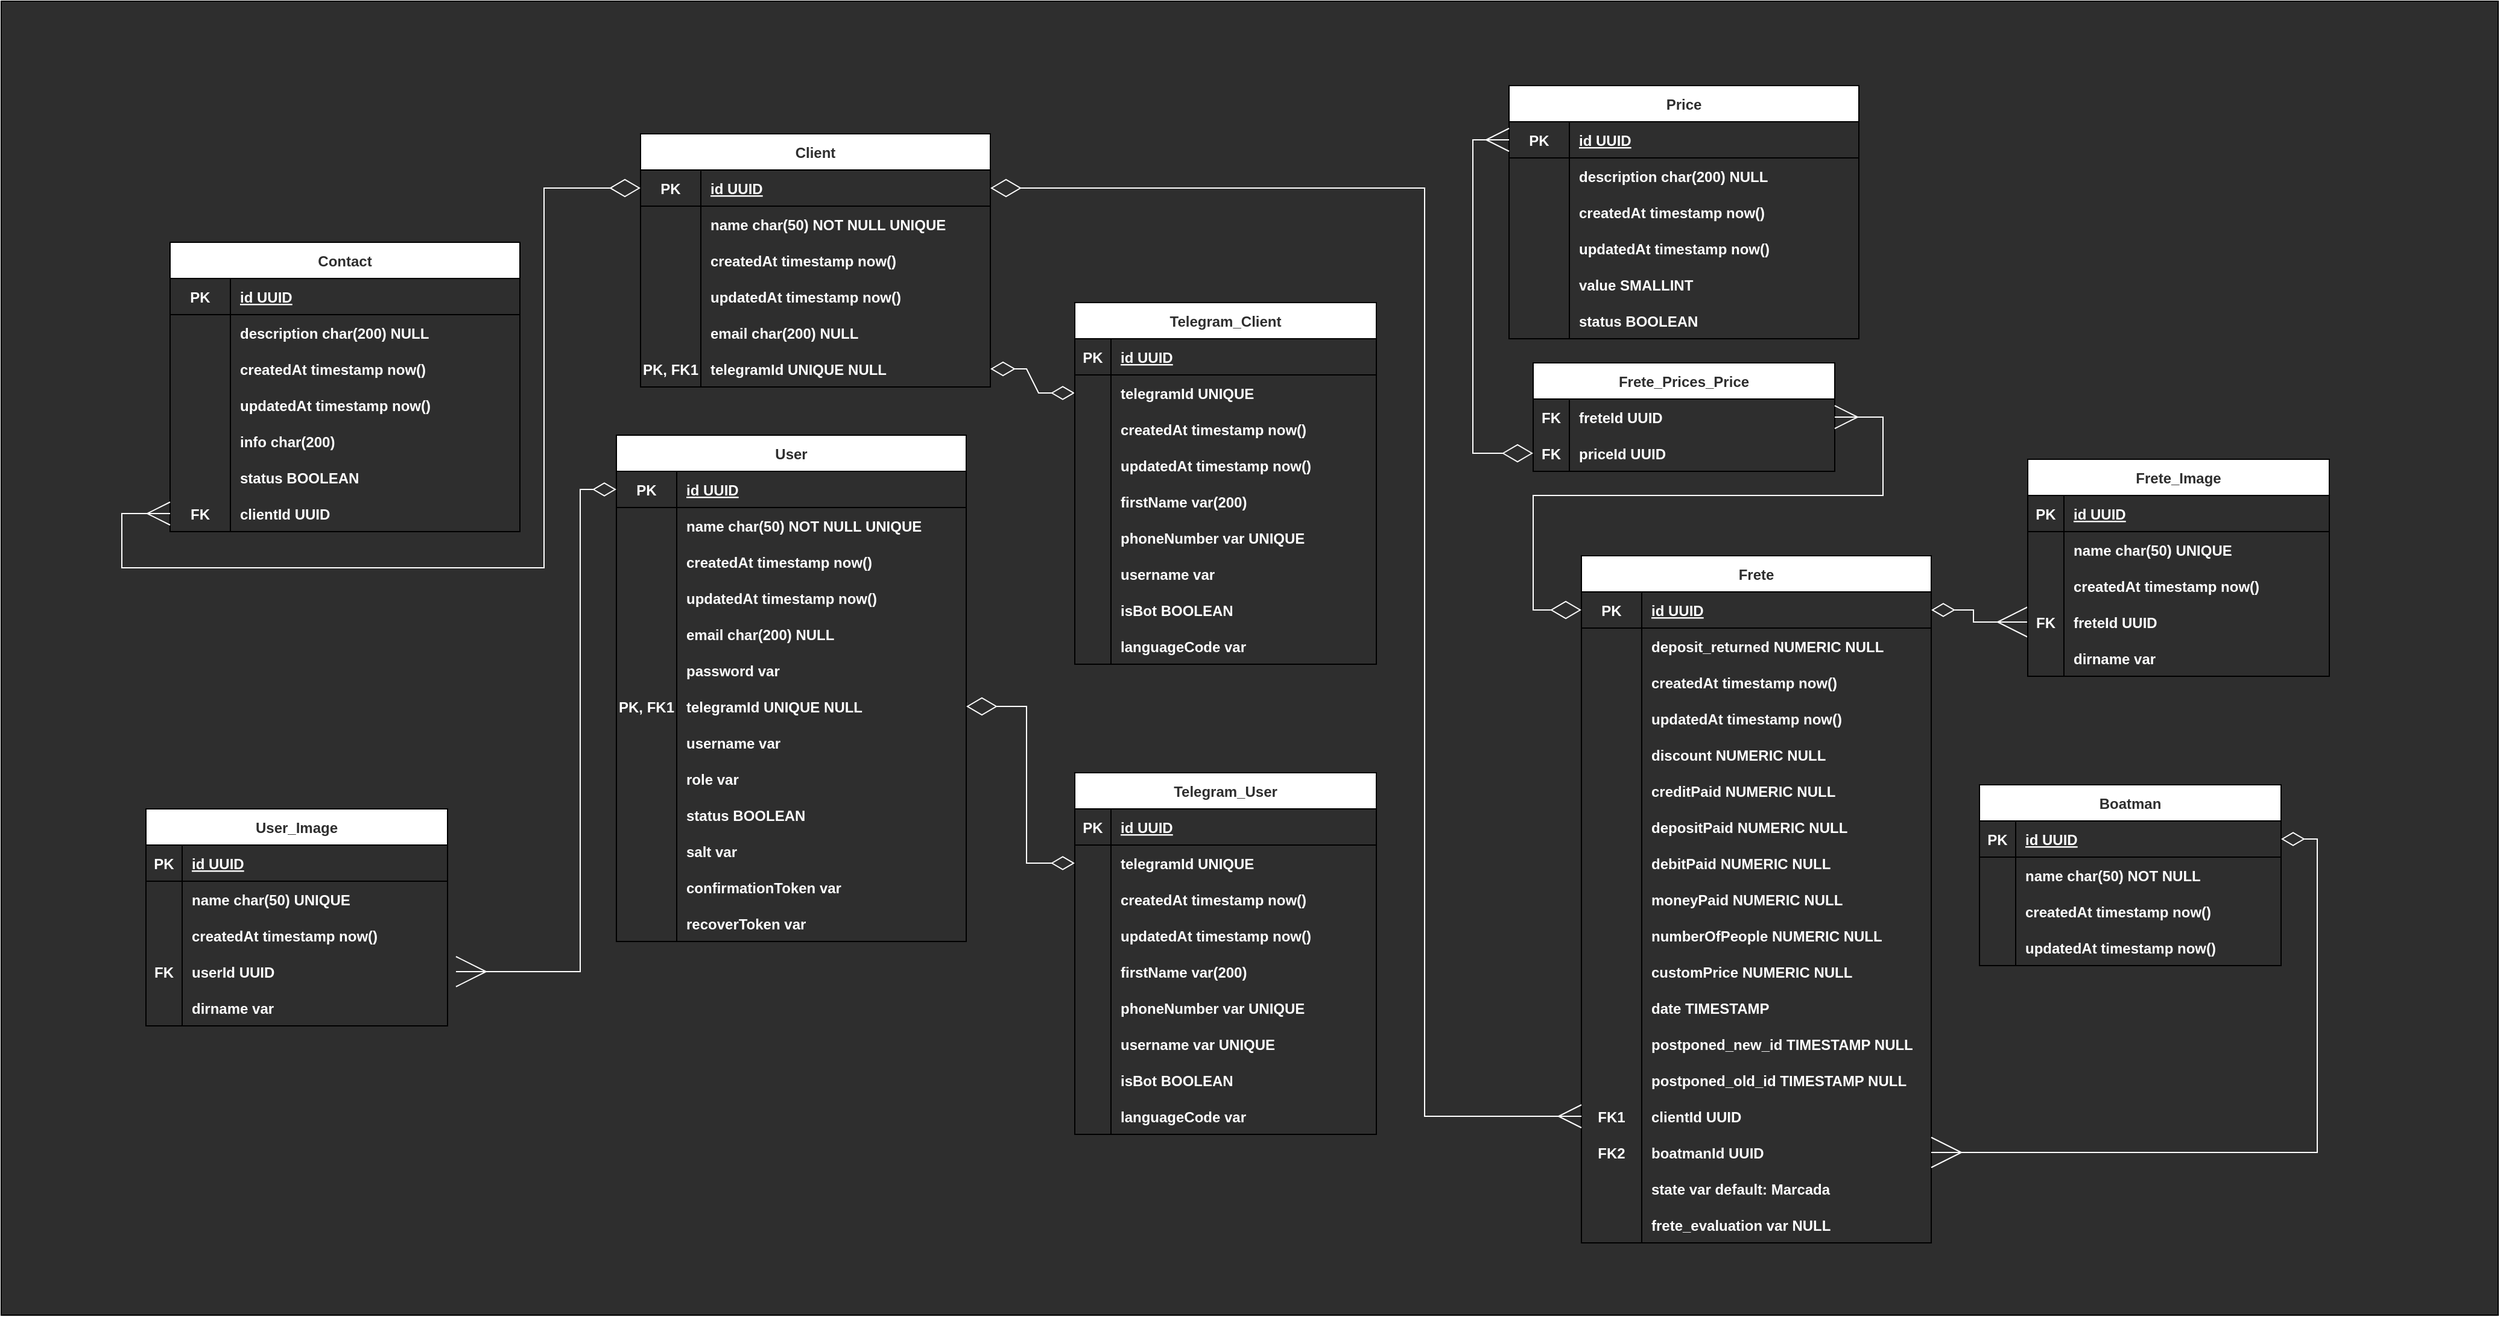 <mxfile version="16.2.4" type="device"><diagram id="R2lEEEUBdFMjLlhIrx00" name="Page-1"><mxGraphModel dx="2211" dy="706" grid="1" gridSize="10" guides="1" tooltips="1" connect="1" arrows="1" fold="1" page="1" pageScale="1" pageWidth="850" pageHeight="1100" math="0" shadow="0" extFonts="Permanent Marker^https://fonts.googleapis.com/css?family=Permanent+Marker"><root><mxCell id="0"/><mxCell id="1" parent="0"/><mxCell id="z1UgQ-ZbKMo2A6ErME66-388" value="" style="rounded=0;whiteSpace=wrap;html=1;fontColor=#FFFFFF;fillColor=#2E2E2E;" vertex="1" parent="1"><mxGeometry x="-430" y="50" width="2070" height="1090" as="geometry"/></mxCell><object label="Boatman" asdads="sadasd" asdasd="sadasdas" placeholders="1" id="z1UgQ-ZbKMo2A6ErME66-1"><mxCell style="shape=table;startSize=30;container=1;collapsible=1;childLayout=tableLayout;fixedRows=1;rowLines=0;fontStyle=1;align=center;resizeLast=1;fontColor=#2E2E2E;" vertex="1" parent="1"><mxGeometry x="1210" y="700" width="250" height="150" as="geometry"/></mxCell></object><mxCell id="z1UgQ-ZbKMo2A6ErME66-2" value="" style="shape=partialRectangle;collapsible=0;dropTarget=0;pointerEvents=0;fillColor=none;points=[[0,0.5],[1,0.5]];portConstraint=eastwest;top=0;left=0;right=0;bottom=1;fontColor=#FFFFFF;" vertex="1" parent="z1UgQ-ZbKMo2A6ErME66-1"><mxGeometry y="30" width="250" height="30" as="geometry"/></mxCell><mxCell id="z1UgQ-ZbKMo2A6ErME66-3" value="PK" style="shape=partialRectangle;overflow=hidden;connectable=0;fillColor=none;top=0;left=0;bottom=0;right=0;fontStyle=1;fontColor=#FFFFFF;" vertex="1" parent="z1UgQ-ZbKMo2A6ErME66-2"><mxGeometry width="30" height="30" as="geometry"><mxRectangle width="30" height="30" as="alternateBounds"/></mxGeometry></mxCell><mxCell id="z1UgQ-ZbKMo2A6ErME66-4" value="id UUID" style="shape=partialRectangle;overflow=hidden;connectable=0;fillColor=none;top=0;left=0;bottom=0;right=0;align=left;spacingLeft=6;fontStyle=5;fontColor=#FFFFFF;" vertex="1" parent="z1UgQ-ZbKMo2A6ErME66-2"><mxGeometry x="30" width="220" height="30" as="geometry"><mxRectangle width="220" height="30" as="alternateBounds"/></mxGeometry></mxCell><mxCell id="z1UgQ-ZbKMo2A6ErME66-5" value="" style="shape=partialRectangle;collapsible=0;dropTarget=0;pointerEvents=0;fillColor=none;points=[[0,0.5],[1,0.5]];portConstraint=eastwest;top=0;left=0;right=0;bottom=0;fontColor=#FFFFFF;" vertex="1" parent="z1UgQ-ZbKMo2A6ErME66-1"><mxGeometry y="60" width="250" height="30" as="geometry"/></mxCell><mxCell id="z1UgQ-ZbKMo2A6ErME66-6" value="" style="shape=partialRectangle;overflow=hidden;connectable=0;fillColor=none;top=0;left=0;bottom=0;right=0;fontColor=#FFFFFF;" vertex="1" parent="z1UgQ-ZbKMo2A6ErME66-5"><mxGeometry width="30" height="30" as="geometry"><mxRectangle width="30" height="30" as="alternateBounds"/></mxGeometry></mxCell><mxCell id="z1UgQ-ZbKMo2A6ErME66-7" value="name char(50) NOT NULL" style="shape=partialRectangle;overflow=hidden;connectable=0;fillColor=none;top=0;left=0;bottom=0;right=0;align=left;spacingLeft=6;fontStyle=1;fontColor=#FFFFFF;" vertex="1" parent="z1UgQ-ZbKMo2A6ErME66-5"><mxGeometry x="30" width="220" height="30" as="geometry"><mxRectangle width="220" height="30" as="alternateBounds"/></mxGeometry></mxCell><mxCell id="z1UgQ-ZbKMo2A6ErME66-20" value="" style="shape=partialRectangle;collapsible=0;dropTarget=0;pointerEvents=0;fillColor=none;points=[[0,0.5],[1,0.5]];portConstraint=eastwest;top=0;left=0;right=0;bottom=0;fontColor=#FFFFFF;" vertex="1" parent="z1UgQ-ZbKMo2A6ErME66-1"><mxGeometry y="90" width="250" height="30" as="geometry"/></mxCell><mxCell id="z1UgQ-ZbKMo2A6ErME66-21" value="" style="shape=partialRectangle;overflow=hidden;connectable=0;fillColor=none;top=0;left=0;bottom=0;right=0;fontColor=#FFFFFF;" vertex="1" parent="z1UgQ-ZbKMo2A6ErME66-20"><mxGeometry width="30" height="30" as="geometry"><mxRectangle width="30" height="30" as="alternateBounds"/></mxGeometry></mxCell><mxCell id="z1UgQ-ZbKMo2A6ErME66-22" value="createdAt timestamp now()" style="shape=partialRectangle;overflow=hidden;connectable=0;fillColor=none;top=0;left=0;bottom=0;right=0;align=left;spacingLeft=6;fontStyle=1;fontColor=#FFFFFF;" vertex="1" parent="z1UgQ-ZbKMo2A6ErME66-20"><mxGeometry x="30" width="220" height="30" as="geometry"><mxRectangle width="220" height="30" as="alternateBounds"/></mxGeometry></mxCell><mxCell id="z1UgQ-ZbKMo2A6ErME66-23" value="" style="shape=partialRectangle;collapsible=0;dropTarget=0;pointerEvents=0;fillColor=none;points=[[0,0.5],[1,0.5]];portConstraint=eastwest;top=0;left=0;right=0;bottom=0;fontColor=#FFFFFF;" vertex="1" parent="z1UgQ-ZbKMo2A6ErME66-1"><mxGeometry y="120" width="250" height="30" as="geometry"/></mxCell><mxCell id="z1UgQ-ZbKMo2A6ErME66-24" value="" style="shape=partialRectangle;overflow=hidden;connectable=0;fillColor=none;top=0;left=0;bottom=0;right=0;fontColor=#FFFFFF;" vertex="1" parent="z1UgQ-ZbKMo2A6ErME66-23"><mxGeometry width="30" height="30" as="geometry"><mxRectangle width="30" height="30" as="alternateBounds"/></mxGeometry></mxCell><mxCell id="z1UgQ-ZbKMo2A6ErME66-25" value="updatedAt timestamp now()" style="shape=partialRectangle;overflow=hidden;connectable=0;fillColor=none;top=0;left=0;bottom=0;right=0;align=left;spacingLeft=6;fontStyle=1;fontColor=#FFFFFF;" vertex="1" parent="z1UgQ-ZbKMo2A6ErME66-23"><mxGeometry x="30" width="220" height="30" as="geometry"><mxRectangle width="220" height="30" as="alternateBounds"/></mxGeometry></mxCell><object label="Client" asdads="sadasd" asdasd="sadasdas" placeholders="1" id="z1UgQ-ZbKMo2A6ErME66-27"><mxCell style="shape=table;startSize=30;container=1;collapsible=1;childLayout=tableLayout;fixedRows=1;rowLines=0;fontStyle=1;align=center;resizeLast=1;fontColor=#2E2E2E;" vertex="1" parent="1"><mxGeometry x="100" y="160" width="290" height="210" as="geometry"/></mxCell></object><mxCell id="z1UgQ-ZbKMo2A6ErME66-28" value="" style="shape=partialRectangle;collapsible=0;dropTarget=0;pointerEvents=0;fillColor=none;points=[[0,0.5],[1,0.5]];portConstraint=eastwest;top=0;left=0;right=0;bottom=1;fontColor=#FFFFFF;" vertex="1" parent="z1UgQ-ZbKMo2A6ErME66-27"><mxGeometry y="30" width="290" height="30" as="geometry"/></mxCell><mxCell id="z1UgQ-ZbKMo2A6ErME66-29" value="PK" style="shape=partialRectangle;overflow=hidden;connectable=0;fillColor=none;top=0;left=0;bottom=0;right=0;fontStyle=1;fontColor=#FFFFFF;" vertex="1" parent="z1UgQ-ZbKMo2A6ErME66-28"><mxGeometry width="50" height="30" as="geometry"><mxRectangle width="50" height="30" as="alternateBounds"/></mxGeometry></mxCell><mxCell id="z1UgQ-ZbKMo2A6ErME66-30" value="id UUID" style="shape=partialRectangle;overflow=hidden;connectable=0;fillColor=none;top=0;left=0;bottom=0;right=0;align=left;spacingLeft=6;fontStyle=5;fontColor=#FFFFFF;" vertex="1" parent="z1UgQ-ZbKMo2A6ErME66-28"><mxGeometry x="50" width="240" height="30" as="geometry"><mxRectangle width="240" height="30" as="alternateBounds"/></mxGeometry></mxCell><mxCell id="z1UgQ-ZbKMo2A6ErME66-31" value="" style="shape=partialRectangle;collapsible=0;dropTarget=0;pointerEvents=0;fillColor=none;points=[[0,0.5],[1,0.5]];portConstraint=eastwest;top=0;left=0;right=0;bottom=0;fontColor=#FFFFFF;" vertex="1" parent="z1UgQ-ZbKMo2A6ErME66-27"><mxGeometry y="60" width="290" height="30" as="geometry"/></mxCell><mxCell id="z1UgQ-ZbKMo2A6ErME66-32" value="" style="shape=partialRectangle;overflow=hidden;connectable=0;fillColor=none;top=0;left=0;bottom=0;right=0;fontColor=#FFFFFF;" vertex="1" parent="z1UgQ-ZbKMo2A6ErME66-31"><mxGeometry width="50" height="30" as="geometry"><mxRectangle width="50" height="30" as="alternateBounds"/></mxGeometry></mxCell><mxCell id="z1UgQ-ZbKMo2A6ErME66-33" value="name char(50) NOT NULL UNIQUE" style="shape=partialRectangle;overflow=hidden;connectable=0;fillColor=none;top=0;left=0;bottom=0;right=0;align=left;spacingLeft=6;fontStyle=1;fontColor=#FFFFFF;" vertex="1" parent="z1UgQ-ZbKMo2A6ErME66-31"><mxGeometry x="50" width="240" height="30" as="geometry"><mxRectangle width="240" height="30" as="alternateBounds"/></mxGeometry></mxCell><mxCell id="z1UgQ-ZbKMo2A6ErME66-34" value="" style="shape=partialRectangle;collapsible=0;dropTarget=0;pointerEvents=0;fillColor=none;points=[[0,0.5],[1,0.5]];portConstraint=eastwest;top=0;left=0;right=0;bottom=0;fontColor=#FFFFFF;" vertex="1" parent="z1UgQ-ZbKMo2A6ErME66-27"><mxGeometry y="90" width="290" height="30" as="geometry"/></mxCell><mxCell id="z1UgQ-ZbKMo2A6ErME66-35" value="" style="shape=partialRectangle;overflow=hidden;connectable=0;fillColor=none;top=0;left=0;bottom=0;right=0;fontColor=#FFFFFF;" vertex="1" parent="z1UgQ-ZbKMo2A6ErME66-34"><mxGeometry width="50" height="30" as="geometry"><mxRectangle width="50" height="30" as="alternateBounds"/></mxGeometry></mxCell><mxCell id="z1UgQ-ZbKMo2A6ErME66-36" value="createdAt timestamp now()" style="shape=partialRectangle;overflow=hidden;connectable=0;fillColor=none;top=0;left=0;bottom=0;right=0;align=left;spacingLeft=6;fontStyle=1;fontColor=#FFFFFF;" vertex="1" parent="z1UgQ-ZbKMo2A6ErME66-34"><mxGeometry x="50" width="240" height="30" as="geometry"><mxRectangle width="240" height="30" as="alternateBounds"/></mxGeometry></mxCell><mxCell id="z1UgQ-ZbKMo2A6ErME66-37" value="" style="shape=partialRectangle;collapsible=0;dropTarget=0;pointerEvents=0;fillColor=none;points=[[0,0.5],[1,0.5]];portConstraint=eastwest;top=0;left=0;right=0;bottom=0;fontColor=#FFFFFF;" vertex="1" parent="z1UgQ-ZbKMo2A6ErME66-27"><mxGeometry y="120" width="290" height="30" as="geometry"/></mxCell><mxCell id="z1UgQ-ZbKMo2A6ErME66-38" value="" style="shape=partialRectangle;overflow=hidden;connectable=0;fillColor=none;top=0;left=0;bottom=0;right=0;fontColor=#FFFFFF;" vertex="1" parent="z1UgQ-ZbKMo2A6ErME66-37"><mxGeometry width="50" height="30" as="geometry"><mxRectangle width="50" height="30" as="alternateBounds"/></mxGeometry></mxCell><mxCell id="z1UgQ-ZbKMo2A6ErME66-39" value="updatedAt timestamp now()" style="shape=partialRectangle;overflow=hidden;connectable=0;fillColor=none;top=0;left=0;bottom=0;right=0;align=left;spacingLeft=6;fontStyle=1;fontColor=#FFFFFF;" vertex="1" parent="z1UgQ-ZbKMo2A6ErME66-37"><mxGeometry x="50" width="240" height="30" as="geometry"><mxRectangle width="240" height="30" as="alternateBounds"/></mxGeometry></mxCell><mxCell id="z1UgQ-ZbKMo2A6ErME66-79" value="" style="shape=partialRectangle;collapsible=0;dropTarget=0;pointerEvents=0;fillColor=none;points=[[0,0.5],[1,0.5]];portConstraint=eastwest;top=0;left=0;right=0;bottom=0;fontColor=#FFFFFF;" vertex="1" parent="z1UgQ-ZbKMo2A6ErME66-27"><mxGeometry y="150" width="290" height="30" as="geometry"/></mxCell><mxCell id="z1UgQ-ZbKMo2A6ErME66-80" value="" style="shape=partialRectangle;overflow=hidden;connectable=0;fillColor=none;top=0;left=0;bottom=0;right=0;fontColor=#FFFFFF;" vertex="1" parent="z1UgQ-ZbKMo2A6ErME66-79"><mxGeometry width="50" height="30" as="geometry"><mxRectangle width="50" height="30" as="alternateBounds"/></mxGeometry></mxCell><mxCell id="z1UgQ-ZbKMo2A6ErME66-81" value="email char(200) NULL" style="shape=partialRectangle;overflow=hidden;connectable=0;fillColor=none;top=0;left=0;bottom=0;right=0;align=left;spacingLeft=6;fontStyle=1;fontColor=#FFFFFF;" vertex="1" parent="z1UgQ-ZbKMo2A6ErME66-79"><mxGeometry x="50" width="240" height="30" as="geometry"><mxRectangle width="240" height="30" as="alternateBounds"/></mxGeometry></mxCell><mxCell id="z1UgQ-ZbKMo2A6ErME66-85" value="" style="shape=partialRectangle;collapsible=0;dropTarget=0;pointerEvents=0;fillColor=none;points=[[0,0.5],[1,0.5]];portConstraint=eastwest;top=0;left=0;right=0;bottom=0;fontColor=#FFFFFF;" vertex="1" parent="z1UgQ-ZbKMo2A6ErME66-27"><mxGeometry y="180" width="290" height="30" as="geometry"/></mxCell><mxCell id="z1UgQ-ZbKMo2A6ErME66-86" value="PK, FK1" style="shape=partialRectangle;overflow=hidden;connectable=0;fillColor=none;top=0;left=0;bottom=0;right=0;fontStyle=1;fontColor=#FFFFFF;" vertex="1" parent="z1UgQ-ZbKMo2A6ErME66-85"><mxGeometry width="50" height="30" as="geometry"><mxRectangle width="50" height="30" as="alternateBounds"/></mxGeometry></mxCell><mxCell id="z1UgQ-ZbKMo2A6ErME66-87" value="telegramId UNIQUE NULL" style="shape=partialRectangle;overflow=hidden;connectable=0;fillColor=none;top=0;left=0;bottom=0;right=0;align=left;spacingLeft=6;fontStyle=1;fontColor=#FFFFFF;" vertex="1" parent="z1UgQ-ZbKMo2A6ErME66-85"><mxGeometry x="50" width="240" height="30" as="geometry"><mxRectangle width="240" height="30" as="alternateBounds"/></mxGeometry></mxCell><mxCell id="z1UgQ-ZbKMo2A6ErME66-90" value="" style="edgeStyle=entityRelationEdgeStyle;fontSize=12;html=1;endArrow=diamondThin;startArrow=diamondThin;rounded=0;endSize=17;startSize=18;endFill=0;startFill=0;exitX=1;exitY=0.5;exitDx=0;exitDy=0;entryX=0;entryY=0.5;entryDx=0;entryDy=0;fontColor=#FFFFFF;strokeColor=#FFFFFF;" edge="1" parent="1" source="z1UgQ-ZbKMo2A6ErME66-85" target="z1UgQ-ZbKMo2A6ErME66-95"><mxGeometry width="100" height="100" relative="1" as="geometry"><mxPoint x="460" y="410" as="sourcePoint"/><mxPoint x="520" y="290" as="targetPoint"/></mxGeometry></mxCell><object label="Telegram_Client" asdads="sadasd" asdasd="sadasdas" placeholders="1" id="z1UgQ-ZbKMo2A6ErME66-91"><mxCell style="shape=table;startSize=30;container=1;collapsible=1;childLayout=tableLayout;fixedRows=1;rowLines=0;fontStyle=1;align=center;resizeLast=1;fontColor=#2E2E2E;" vertex="1" parent="1"><mxGeometry x="460" y="300" width="250" height="300" as="geometry"/></mxCell></object><mxCell id="z1UgQ-ZbKMo2A6ErME66-92" value="" style="shape=partialRectangle;collapsible=0;dropTarget=0;pointerEvents=0;fillColor=none;points=[[0,0.5],[1,0.5]];portConstraint=eastwest;top=0;left=0;right=0;bottom=1;fontColor=#FFFFFF;" vertex="1" parent="z1UgQ-ZbKMo2A6ErME66-91"><mxGeometry y="30" width="250" height="30" as="geometry"/></mxCell><mxCell id="z1UgQ-ZbKMo2A6ErME66-93" value="PK" style="shape=partialRectangle;overflow=hidden;connectable=0;fillColor=none;top=0;left=0;bottom=0;right=0;fontStyle=1;fontColor=#FFFFFF;" vertex="1" parent="z1UgQ-ZbKMo2A6ErME66-92"><mxGeometry width="30" height="30" as="geometry"><mxRectangle width="30" height="30" as="alternateBounds"/></mxGeometry></mxCell><mxCell id="z1UgQ-ZbKMo2A6ErME66-94" value="id UUID" style="shape=partialRectangle;overflow=hidden;connectable=0;fillColor=none;top=0;left=0;bottom=0;right=0;align=left;spacingLeft=6;fontStyle=5;fontColor=#FFFFFF;" vertex="1" parent="z1UgQ-ZbKMo2A6ErME66-92"><mxGeometry x="30" width="220" height="30" as="geometry"><mxRectangle width="220" height="30" as="alternateBounds"/></mxGeometry></mxCell><mxCell id="z1UgQ-ZbKMo2A6ErME66-95" value="" style="shape=partialRectangle;collapsible=0;dropTarget=0;pointerEvents=0;fillColor=none;points=[[0,0.5],[1,0.5]];portConstraint=eastwest;top=0;left=0;right=0;bottom=0;fontColor=#FFFFFF;" vertex="1" parent="z1UgQ-ZbKMo2A6ErME66-91"><mxGeometry y="60" width="250" height="30" as="geometry"/></mxCell><mxCell id="z1UgQ-ZbKMo2A6ErME66-96" value="" style="shape=partialRectangle;overflow=hidden;connectable=0;fillColor=none;top=0;left=0;bottom=0;right=0;fontColor=#FFFFFF;" vertex="1" parent="z1UgQ-ZbKMo2A6ErME66-95"><mxGeometry width="30" height="30" as="geometry"><mxRectangle width="30" height="30" as="alternateBounds"/></mxGeometry></mxCell><mxCell id="z1UgQ-ZbKMo2A6ErME66-97" value="telegramId UNIQUE" style="shape=partialRectangle;overflow=hidden;connectable=0;fillColor=none;top=0;left=0;bottom=0;right=0;align=left;spacingLeft=6;fontStyle=1;fontColor=#FFFFFF;" vertex="1" parent="z1UgQ-ZbKMo2A6ErME66-95"><mxGeometry x="30" width="220" height="30" as="geometry"><mxRectangle width="220" height="30" as="alternateBounds"/></mxGeometry></mxCell><mxCell id="z1UgQ-ZbKMo2A6ErME66-98" value="" style="shape=partialRectangle;collapsible=0;dropTarget=0;pointerEvents=0;fillColor=none;points=[[0,0.5],[1,0.5]];portConstraint=eastwest;top=0;left=0;right=0;bottom=0;fontColor=#FFFFFF;" vertex="1" parent="z1UgQ-ZbKMo2A6ErME66-91"><mxGeometry y="90" width="250" height="30" as="geometry"/></mxCell><mxCell id="z1UgQ-ZbKMo2A6ErME66-99" value="" style="shape=partialRectangle;overflow=hidden;connectable=0;fillColor=none;top=0;left=0;bottom=0;right=0;fontColor=#FFFFFF;" vertex="1" parent="z1UgQ-ZbKMo2A6ErME66-98"><mxGeometry width="30" height="30" as="geometry"><mxRectangle width="30" height="30" as="alternateBounds"/></mxGeometry></mxCell><mxCell id="z1UgQ-ZbKMo2A6ErME66-100" value="createdAt timestamp now()" style="shape=partialRectangle;overflow=hidden;connectable=0;fillColor=none;top=0;left=0;bottom=0;right=0;align=left;spacingLeft=6;fontStyle=1;fontColor=#FFFFFF;" vertex="1" parent="z1UgQ-ZbKMo2A6ErME66-98"><mxGeometry x="30" width="220" height="30" as="geometry"><mxRectangle width="220" height="30" as="alternateBounds"/></mxGeometry></mxCell><mxCell id="z1UgQ-ZbKMo2A6ErME66-101" value="" style="shape=partialRectangle;collapsible=0;dropTarget=0;pointerEvents=0;fillColor=none;points=[[0,0.5],[1,0.5]];portConstraint=eastwest;top=0;left=0;right=0;bottom=0;fontColor=#FFFFFF;" vertex="1" parent="z1UgQ-ZbKMo2A6ErME66-91"><mxGeometry y="120" width="250" height="30" as="geometry"/></mxCell><mxCell id="z1UgQ-ZbKMo2A6ErME66-102" value="" style="shape=partialRectangle;overflow=hidden;connectable=0;fillColor=none;top=0;left=0;bottom=0;right=0;fontColor=#FFFFFF;" vertex="1" parent="z1UgQ-ZbKMo2A6ErME66-101"><mxGeometry width="30" height="30" as="geometry"><mxRectangle width="30" height="30" as="alternateBounds"/></mxGeometry></mxCell><mxCell id="z1UgQ-ZbKMo2A6ErME66-103" value="updatedAt timestamp now()" style="shape=partialRectangle;overflow=hidden;connectable=0;fillColor=none;top=0;left=0;bottom=0;right=0;align=left;spacingLeft=6;fontStyle=1;fontColor=#FFFFFF;" vertex="1" parent="z1UgQ-ZbKMo2A6ErME66-101"><mxGeometry x="30" width="220" height="30" as="geometry"><mxRectangle width="220" height="30" as="alternateBounds"/></mxGeometry></mxCell><mxCell id="z1UgQ-ZbKMo2A6ErME66-104" value="" style="shape=partialRectangle;collapsible=0;dropTarget=0;pointerEvents=0;fillColor=none;points=[[0,0.5],[1,0.5]];portConstraint=eastwest;top=0;left=0;right=0;bottom=0;fontColor=#FFFFFF;" vertex="1" parent="z1UgQ-ZbKMo2A6ErME66-91"><mxGeometry y="150" width="250" height="30" as="geometry"/></mxCell><mxCell id="z1UgQ-ZbKMo2A6ErME66-105" value="" style="shape=partialRectangle;overflow=hidden;connectable=0;fillColor=none;top=0;left=0;bottom=0;right=0;fontColor=#FFFFFF;" vertex="1" parent="z1UgQ-ZbKMo2A6ErME66-104"><mxGeometry width="30" height="30" as="geometry"><mxRectangle width="30" height="30" as="alternateBounds"/></mxGeometry></mxCell><mxCell id="z1UgQ-ZbKMo2A6ErME66-106" value="firstName var(200)" style="shape=partialRectangle;overflow=hidden;connectable=0;fillColor=none;top=0;left=0;bottom=0;right=0;align=left;spacingLeft=6;fontStyle=1;fontColor=#FFFFFF;" vertex="1" parent="z1UgQ-ZbKMo2A6ErME66-104"><mxGeometry x="30" width="220" height="30" as="geometry"><mxRectangle width="220" height="30" as="alternateBounds"/></mxGeometry></mxCell><mxCell id="z1UgQ-ZbKMo2A6ErME66-107" value="" style="shape=partialRectangle;collapsible=0;dropTarget=0;pointerEvents=0;fillColor=none;points=[[0,0.5],[1,0.5]];portConstraint=eastwest;top=0;left=0;right=0;bottom=0;fontColor=#FFFFFF;" vertex="1" parent="z1UgQ-ZbKMo2A6ErME66-91"><mxGeometry y="180" width="250" height="30" as="geometry"/></mxCell><mxCell id="z1UgQ-ZbKMo2A6ErME66-108" value="" style="shape=partialRectangle;overflow=hidden;connectable=0;fillColor=none;top=0;left=0;bottom=0;right=0;fontColor=#FFFFFF;" vertex="1" parent="z1UgQ-ZbKMo2A6ErME66-107"><mxGeometry width="30" height="30" as="geometry"><mxRectangle width="30" height="30" as="alternateBounds"/></mxGeometry></mxCell><mxCell id="z1UgQ-ZbKMo2A6ErME66-109" value="phoneNumber var UNIQUE" style="shape=partialRectangle;overflow=hidden;connectable=0;fillColor=none;top=0;left=0;bottom=0;right=0;align=left;spacingLeft=6;fontStyle=1;fontColor=#FFFFFF;" vertex="1" parent="z1UgQ-ZbKMo2A6ErME66-107"><mxGeometry x="30" width="220" height="30" as="geometry"><mxRectangle width="220" height="30" as="alternateBounds"/></mxGeometry></mxCell><mxCell id="z1UgQ-ZbKMo2A6ErME66-110" value="" style="shape=partialRectangle;collapsible=0;dropTarget=0;pointerEvents=0;fillColor=none;points=[[0,0.5],[1,0.5]];portConstraint=eastwest;top=0;left=0;right=0;bottom=0;fontColor=#FFFFFF;" vertex="1" parent="z1UgQ-ZbKMo2A6ErME66-91"><mxGeometry y="210" width="250" height="30" as="geometry"/></mxCell><mxCell id="z1UgQ-ZbKMo2A6ErME66-111" value="" style="shape=partialRectangle;overflow=hidden;connectable=0;fillColor=none;top=0;left=0;bottom=0;right=0;fontColor=#FFFFFF;" vertex="1" parent="z1UgQ-ZbKMo2A6ErME66-110"><mxGeometry width="30" height="30" as="geometry"><mxRectangle width="30" height="30" as="alternateBounds"/></mxGeometry></mxCell><mxCell id="z1UgQ-ZbKMo2A6ErME66-112" value="username var" style="shape=partialRectangle;overflow=hidden;connectable=0;fillColor=none;top=0;left=0;bottom=0;right=0;align=left;spacingLeft=6;fontStyle=1;fontColor=#FFFFFF;" vertex="1" parent="z1UgQ-ZbKMo2A6ErME66-110"><mxGeometry x="30" width="220" height="30" as="geometry"><mxRectangle width="220" height="30" as="alternateBounds"/></mxGeometry></mxCell><mxCell id="z1UgQ-ZbKMo2A6ErME66-113" value="" style="shape=partialRectangle;collapsible=0;dropTarget=0;pointerEvents=0;fillColor=none;points=[[0,0.5],[1,0.5]];portConstraint=eastwest;top=0;left=0;right=0;bottom=0;fontColor=#FFFFFF;" vertex="1" parent="z1UgQ-ZbKMo2A6ErME66-91"><mxGeometry y="240" width="250" height="30" as="geometry"/></mxCell><mxCell id="z1UgQ-ZbKMo2A6ErME66-114" value="" style="shape=partialRectangle;overflow=hidden;connectable=0;fillColor=none;top=0;left=0;bottom=0;right=0;fontColor=#FFFFFF;" vertex="1" parent="z1UgQ-ZbKMo2A6ErME66-113"><mxGeometry width="30" height="30" as="geometry"><mxRectangle width="30" height="30" as="alternateBounds"/></mxGeometry></mxCell><mxCell id="z1UgQ-ZbKMo2A6ErME66-115" value="isBot BOOLEAN" style="shape=partialRectangle;overflow=hidden;connectable=0;fillColor=none;top=0;left=0;bottom=0;right=0;align=left;spacingLeft=6;fontStyle=1;fontColor=#FFFFFF;" vertex="1" parent="z1UgQ-ZbKMo2A6ErME66-113"><mxGeometry x="30" width="220" height="30" as="geometry"><mxRectangle width="220" height="30" as="alternateBounds"/></mxGeometry></mxCell><mxCell id="z1UgQ-ZbKMo2A6ErME66-116" value="" style="shape=partialRectangle;collapsible=0;dropTarget=0;pointerEvents=0;fillColor=none;points=[[0,0.5],[1,0.5]];portConstraint=eastwest;top=0;left=0;right=0;bottom=0;fontColor=#FFFFFF;" vertex="1" parent="z1UgQ-ZbKMo2A6ErME66-91"><mxGeometry y="270" width="250" height="30" as="geometry"/></mxCell><mxCell id="z1UgQ-ZbKMo2A6ErME66-117" value="" style="shape=partialRectangle;overflow=hidden;connectable=0;fillColor=none;top=0;left=0;bottom=0;right=0;fontColor=#FFFFFF;" vertex="1" parent="z1UgQ-ZbKMo2A6ErME66-116"><mxGeometry width="30" height="30" as="geometry"><mxRectangle width="30" height="30" as="alternateBounds"/></mxGeometry></mxCell><mxCell id="z1UgQ-ZbKMo2A6ErME66-118" value="languageCode var" style="shape=partialRectangle;overflow=hidden;connectable=0;fillColor=none;top=0;left=0;bottom=0;right=0;align=left;spacingLeft=6;fontStyle=1;fontColor=#FFFFFF;" vertex="1" parent="z1UgQ-ZbKMo2A6ErME66-116"><mxGeometry x="30" width="220" height="30" as="geometry"><mxRectangle width="220" height="30" as="alternateBounds"/></mxGeometry></mxCell><object label="Contact" asdads="sadasd" asdasd="sadasdas" placeholders="1" id="z1UgQ-ZbKMo2A6ErME66-119"><mxCell style="shape=table;startSize=30;container=1;collapsible=1;childLayout=tableLayout;fixedRows=1;rowLines=0;fontStyle=1;align=center;resizeLast=1;fontColor=#2E2E2E;" vertex="1" parent="1"><mxGeometry x="-290" y="250" width="290" height="240" as="geometry"/></mxCell></object><mxCell id="z1UgQ-ZbKMo2A6ErME66-120" value="" style="shape=partialRectangle;collapsible=0;dropTarget=0;pointerEvents=0;fillColor=none;points=[[0,0.5],[1,0.5]];portConstraint=eastwest;top=0;left=0;right=0;bottom=1;fontColor=#FFFFFF;" vertex="1" parent="z1UgQ-ZbKMo2A6ErME66-119"><mxGeometry y="30" width="290" height="30" as="geometry"/></mxCell><mxCell id="z1UgQ-ZbKMo2A6ErME66-121" value="PK" style="shape=partialRectangle;overflow=hidden;connectable=0;fillColor=none;top=0;left=0;bottom=0;right=0;fontStyle=1;fontColor=#FFFFFF;" vertex="1" parent="z1UgQ-ZbKMo2A6ErME66-120"><mxGeometry width="50" height="30" as="geometry"><mxRectangle width="50" height="30" as="alternateBounds"/></mxGeometry></mxCell><mxCell id="z1UgQ-ZbKMo2A6ErME66-122" value="id UUID" style="shape=partialRectangle;overflow=hidden;connectable=0;fillColor=none;top=0;left=0;bottom=0;right=0;align=left;spacingLeft=6;fontStyle=5;fontColor=#FFFFFF;" vertex="1" parent="z1UgQ-ZbKMo2A6ErME66-120"><mxGeometry x="50" width="240" height="30" as="geometry"><mxRectangle width="240" height="30" as="alternateBounds"/></mxGeometry></mxCell><mxCell id="z1UgQ-ZbKMo2A6ErME66-123" value="" style="shape=partialRectangle;collapsible=0;dropTarget=0;pointerEvents=0;fillColor=none;points=[[0,0.5],[1,0.5]];portConstraint=eastwest;top=0;left=0;right=0;bottom=0;fontColor=#FFFFFF;" vertex="1" parent="z1UgQ-ZbKMo2A6ErME66-119"><mxGeometry y="60" width="290" height="30" as="geometry"/></mxCell><mxCell id="z1UgQ-ZbKMo2A6ErME66-124" value="" style="shape=partialRectangle;overflow=hidden;connectable=0;fillColor=none;top=0;left=0;bottom=0;right=0;fontColor=#FFFFFF;" vertex="1" parent="z1UgQ-ZbKMo2A6ErME66-123"><mxGeometry width="50" height="30" as="geometry"><mxRectangle width="50" height="30" as="alternateBounds"/></mxGeometry></mxCell><mxCell id="z1UgQ-ZbKMo2A6ErME66-125" value="description char(200) NULL" style="shape=partialRectangle;overflow=hidden;connectable=0;fillColor=none;top=0;left=0;bottom=0;right=0;align=left;spacingLeft=6;fontStyle=1;fontColor=#FFFFFF;" vertex="1" parent="z1UgQ-ZbKMo2A6ErME66-123"><mxGeometry x="50" width="240" height="30" as="geometry"><mxRectangle width="240" height="30" as="alternateBounds"/></mxGeometry></mxCell><mxCell id="z1UgQ-ZbKMo2A6ErME66-126" value="" style="shape=partialRectangle;collapsible=0;dropTarget=0;pointerEvents=0;fillColor=none;points=[[0,0.5],[1,0.5]];portConstraint=eastwest;top=0;left=0;right=0;bottom=0;fontColor=#FFFFFF;" vertex="1" parent="z1UgQ-ZbKMo2A6ErME66-119"><mxGeometry y="90" width="290" height="30" as="geometry"/></mxCell><mxCell id="z1UgQ-ZbKMo2A6ErME66-127" value="" style="shape=partialRectangle;overflow=hidden;connectable=0;fillColor=none;top=0;left=0;bottom=0;right=0;fontColor=#FFFFFF;" vertex="1" parent="z1UgQ-ZbKMo2A6ErME66-126"><mxGeometry width="50" height="30" as="geometry"><mxRectangle width="50" height="30" as="alternateBounds"/></mxGeometry></mxCell><mxCell id="z1UgQ-ZbKMo2A6ErME66-128" value="createdAt timestamp now()" style="shape=partialRectangle;overflow=hidden;connectable=0;fillColor=none;top=0;left=0;bottom=0;right=0;align=left;spacingLeft=6;fontStyle=1;fontColor=#FFFFFF;" vertex="1" parent="z1UgQ-ZbKMo2A6ErME66-126"><mxGeometry x="50" width="240" height="30" as="geometry"><mxRectangle width="240" height="30" as="alternateBounds"/></mxGeometry></mxCell><mxCell id="z1UgQ-ZbKMo2A6ErME66-129" value="" style="shape=partialRectangle;collapsible=0;dropTarget=0;pointerEvents=0;fillColor=none;points=[[0,0.5],[1,0.5]];portConstraint=eastwest;top=0;left=0;right=0;bottom=0;fontColor=#FFFFFF;" vertex="1" parent="z1UgQ-ZbKMo2A6ErME66-119"><mxGeometry y="120" width="290" height="30" as="geometry"/></mxCell><mxCell id="z1UgQ-ZbKMo2A6ErME66-130" value="" style="shape=partialRectangle;overflow=hidden;connectable=0;fillColor=none;top=0;left=0;bottom=0;right=0;fontColor=#FFFFFF;" vertex="1" parent="z1UgQ-ZbKMo2A6ErME66-129"><mxGeometry width="50" height="30" as="geometry"><mxRectangle width="50" height="30" as="alternateBounds"/></mxGeometry></mxCell><mxCell id="z1UgQ-ZbKMo2A6ErME66-131" value="updatedAt timestamp now()" style="shape=partialRectangle;overflow=hidden;connectable=0;fillColor=none;top=0;left=0;bottom=0;right=0;align=left;spacingLeft=6;fontStyle=1;fontColor=#FFFFFF;" vertex="1" parent="z1UgQ-ZbKMo2A6ErME66-129"><mxGeometry x="50" width="240" height="30" as="geometry"><mxRectangle width="240" height="30" as="alternateBounds"/></mxGeometry></mxCell><mxCell id="z1UgQ-ZbKMo2A6ErME66-132" value="" style="shape=partialRectangle;collapsible=0;dropTarget=0;pointerEvents=0;fillColor=none;points=[[0,0.5],[1,0.5]];portConstraint=eastwest;top=0;left=0;right=0;bottom=0;fontColor=#FFFFFF;" vertex="1" parent="z1UgQ-ZbKMo2A6ErME66-119"><mxGeometry y="150" width="290" height="30" as="geometry"/></mxCell><mxCell id="z1UgQ-ZbKMo2A6ErME66-133" value="" style="shape=partialRectangle;overflow=hidden;connectable=0;fillColor=none;top=0;left=0;bottom=0;right=0;fontColor=#FFFFFF;" vertex="1" parent="z1UgQ-ZbKMo2A6ErME66-132"><mxGeometry width="50" height="30" as="geometry"><mxRectangle width="50" height="30" as="alternateBounds"/></mxGeometry></mxCell><mxCell id="z1UgQ-ZbKMo2A6ErME66-134" value="info char(200)" style="shape=partialRectangle;overflow=hidden;connectable=0;fillColor=none;top=0;left=0;bottom=0;right=0;align=left;spacingLeft=6;fontStyle=1;fontColor=#FFFFFF;" vertex="1" parent="z1UgQ-ZbKMo2A6ErME66-132"><mxGeometry x="50" width="240" height="30" as="geometry"><mxRectangle width="240" height="30" as="alternateBounds"/></mxGeometry></mxCell><mxCell id="z1UgQ-ZbKMo2A6ErME66-135" value="" style="shape=partialRectangle;collapsible=0;dropTarget=0;pointerEvents=0;fillColor=none;points=[[0,0.5],[1,0.5]];portConstraint=eastwest;top=0;left=0;right=0;bottom=0;fontColor=#FFFFFF;" vertex="1" parent="z1UgQ-ZbKMo2A6ErME66-119"><mxGeometry y="180" width="290" height="30" as="geometry"/></mxCell><mxCell id="z1UgQ-ZbKMo2A6ErME66-136" value="" style="shape=partialRectangle;overflow=hidden;connectable=0;fillColor=none;top=0;left=0;bottom=0;right=0;fontColor=#FFFFFF;" vertex="1" parent="z1UgQ-ZbKMo2A6ErME66-135"><mxGeometry width="50" height="30" as="geometry"><mxRectangle width="50" height="30" as="alternateBounds"/></mxGeometry></mxCell><mxCell id="z1UgQ-ZbKMo2A6ErME66-137" value="status BOOLEAN" style="shape=partialRectangle;overflow=hidden;connectable=0;fillColor=none;top=0;left=0;bottom=0;right=0;align=left;spacingLeft=6;fontStyle=1;fontColor=#FFFFFF;" vertex="1" parent="z1UgQ-ZbKMo2A6ErME66-135"><mxGeometry x="50" width="240" height="30" as="geometry"><mxRectangle width="240" height="30" as="alternateBounds"/></mxGeometry></mxCell><mxCell id="z1UgQ-ZbKMo2A6ErME66-144" value="" style="shape=partialRectangle;collapsible=0;dropTarget=0;pointerEvents=0;fillColor=none;points=[[0,0.5],[1,0.5]];portConstraint=eastwest;top=0;left=0;right=0;bottom=0;fontColor=#FFFFFF;" vertex="1" parent="z1UgQ-ZbKMo2A6ErME66-119"><mxGeometry y="210" width="290" height="30" as="geometry"/></mxCell><mxCell id="z1UgQ-ZbKMo2A6ErME66-145" value="FK" style="shape=partialRectangle;overflow=hidden;connectable=0;fillColor=none;top=0;left=0;bottom=0;right=0;fontStyle=1;fontColor=#FFFFFF;" vertex="1" parent="z1UgQ-ZbKMo2A6ErME66-144"><mxGeometry width="50" height="30" as="geometry"><mxRectangle width="50" height="30" as="alternateBounds"/></mxGeometry></mxCell><mxCell id="z1UgQ-ZbKMo2A6ErME66-146" value="clientId UUID" style="shape=partialRectangle;overflow=hidden;connectable=0;fillColor=none;top=0;left=0;bottom=0;right=0;align=left;spacingLeft=6;fontStyle=1;fontColor=#FFFFFF;" vertex="1" parent="z1UgQ-ZbKMo2A6ErME66-144"><mxGeometry x="50" width="240" height="30" as="geometry"><mxRectangle width="240" height="30" as="alternateBounds"/></mxGeometry></mxCell><mxCell id="z1UgQ-ZbKMo2A6ErME66-150" style="edgeStyle=orthogonalEdgeStyle;rounded=0;orthogonalLoop=1;jettySize=auto;html=1;entryX=0;entryY=0.5;entryDx=0;entryDy=0;startArrow=diamondThin;startFill=0;endArrow=ERmany;endFill=0;startSize=23;endSize=17;sourcePerimeterSpacing=7;strokeWidth=1;targetPerimeterSpacing=7;exitX=0;exitY=0.5;exitDx=0;exitDy=0;fontColor=#FFFFFF;strokeColor=#FFFFFF;" edge="1" parent="1" source="z1UgQ-ZbKMo2A6ErME66-28" target="z1UgQ-ZbKMo2A6ErME66-144"><mxGeometry relative="1" as="geometry"><Array as="points"><mxPoint x="20" y="205"/><mxPoint x="20" y="520"/><mxPoint x="-330" y="520"/><mxPoint x="-330" y="475"/></Array></mxGeometry></mxCell><object label="Frete" asdads="sadasd" asdasd="sadasdas" placeholders="1" id="z1UgQ-ZbKMo2A6ErME66-152"><mxCell style="shape=table;startSize=30;container=1;collapsible=1;childLayout=tableLayout;fixedRows=1;rowLines=0;fontStyle=1;align=center;resizeLast=1;fontColor=#2E2E2E;" vertex="1" parent="1"><mxGeometry x="880" y="510" width="290" height="570" as="geometry"/></mxCell></object><mxCell id="z1UgQ-ZbKMo2A6ErME66-153" value="" style="shape=partialRectangle;collapsible=0;dropTarget=0;pointerEvents=0;fillColor=none;points=[[0,0.5],[1,0.5]];portConstraint=eastwest;top=0;left=0;right=0;bottom=1;fontColor=#FFFFFF;" vertex="1" parent="z1UgQ-ZbKMo2A6ErME66-152"><mxGeometry y="30" width="290" height="30" as="geometry"/></mxCell><mxCell id="z1UgQ-ZbKMo2A6ErME66-154" value="PK" style="shape=partialRectangle;overflow=hidden;connectable=0;fillColor=none;top=0;left=0;bottom=0;right=0;fontStyle=1;fontColor=#FFFFFF;" vertex="1" parent="z1UgQ-ZbKMo2A6ErME66-153"><mxGeometry width="50" height="30" as="geometry"><mxRectangle width="50" height="30" as="alternateBounds"/></mxGeometry></mxCell><mxCell id="z1UgQ-ZbKMo2A6ErME66-155" value="id UUID" style="shape=partialRectangle;overflow=hidden;connectable=0;fillColor=none;top=0;left=0;bottom=0;right=0;align=left;spacingLeft=6;fontStyle=5;fontColor=#FFFFFF;" vertex="1" parent="z1UgQ-ZbKMo2A6ErME66-153"><mxGeometry x="50" width="240" height="30" as="geometry"><mxRectangle width="240" height="30" as="alternateBounds"/></mxGeometry></mxCell><mxCell id="z1UgQ-ZbKMo2A6ErME66-156" value="" style="shape=partialRectangle;collapsible=0;dropTarget=0;pointerEvents=0;fillColor=none;points=[[0,0.5],[1,0.5]];portConstraint=eastwest;top=0;left=0;right=0;bottom=0;fontColor=#FFFFFF;" vertex="1" parent="z1UgQ-ZbKMo2A6ErME66-152"><mxGeometry y="60" width="290" height="30" as="geometry"/></mxCell><mxCell id="z1UgQ-ZbKMo2A6ErME66-157" value="" style="shape=partialRectangle;overflow=hidden;connectable=0;fillColor=none;top=0;left=0;bottom=0;right=0;fontColor=#FFFFFF;" vertex="1" parent="z1UgQ-ZbKMo2A6ErME66-156"><mxGeometry width="50" height="30" as="geometry"><mxRectangle width="50" height="30" as="alternateBounds"/></mxGeometry></mxCell><mxCell id="z1UgQ-ZbKMo2A6ErME66-158" value="deposit_returned NUMERIC NULL" style="shape=partialRectangle;overflow=hidden;connectable=0;fillColor=none;top=0;left=0;bottom=0;right=0;align=left;spacingLeft=6;fontStyle=1;fontColor=#FFFFFF;" vertex="1" parent="z1UgQ-ZbKMo2A6ErME66-156"><mxGeometry x="50" width="240" height="30" as="geometry"><mxRectangle width="240" height="30" as="alternateBounds"/></mxGeometry></mxCell><mxCell id="z1UgQ-ZbKMo2A6ErME66-159" value="" style="shape=partialRectangle;collapsible=0;dropTarget=0;pointerEvents=0;fillColor=none;points=[[0,0.5],[1,0.5]];portConstraint=eastwest;top=0;left=0;right=0;bottom=0;fontColor=#FFFFFF;" vertex="1" parent="z1UgQ-ZbKMo2A6ErME66-152"><mxGeometry y="90" width="290" height="30" as="geometry"/></mxCell><mxCell id="z1UgQ-ZbKMo2A6ErME66-160" value="" style="shape=partialRectangle;overflow=hidden;connectable=0;fillColor=none;top=0;left=0;bottom=0;right=0;fontColor=#FFFFFF;" vertex="1" parent="z1UgQ-ZbKMo2A6ErME66-159"><mxGeometry width="50" height="30" as="geometry"><mxRectangle width="50" height="30" as="alternateBounds"/></mxGeometry></mxCell><mxCell id="z1UgQ-ZbKMo2A6ErME66-161" value="createdAt timestamp now()" style="shape=partialRectangle;overflow=hidden;connectable=0;fillColor=none;top=0;left=0;bottom=0;right=0;align=left;spacingLeft=6;fontStyle=1;fontColor=#FFFFFF;" vertex="1" parent="z1UgQ-ZbKMo2A6ErME66-159"><mxGeometry x="50" width="240" height="30" as="geometry"><mxRectangle width="240" height="30" as="alternateBounds"/></mxGeometry></mxCell><mxCell id="z1UgQ-ZbKMo2A6ErME66-162" value="" style="shape=partialRectangle;collapsible=0;dropTarget=0;pointerEvents=0;fillColor=none;points=[[0,0.5],[1,0.5]];portConstraint=eastwest;top=0;left=0;right=0;bottom=0;fontColor=#FFFFFF;" vertex="1" parent="z1UgQ-ZbKMo2A6ErME66-152"><mxGeometry y="120" width="290" height="30" as="geometry"/></mxCell><mxCell id="z1UgQ-ZbKMo2A6ErME66-163" value="" style="shape=partialRectangle;overflow=hidden;connectable=0;fillColor=none;top=0;left=0;bottom=0;right=0;fontColor=#FFFFFF;" vertex="1" parent="z1UgQ-ZbKMo2A6ErME66-162"><mxGeometry width="50" height="30" as="geometry"><mxRectangle width="50" height="30" as="alternateBounds"/></mxGeometry></mxCell><mxCell id="z1UgQ-ZbKMo2A6ErME66-164" value="updatedAt timestamp now()" style="shape=partialRectangle;overflow=hidden;connectable=0;fillColor=none;top=0;left=0;bottom=0;right=0;align=left;spacingLeft=6;fontStyle=1;fontColor=#FFFFFF;" vertex="1" parent="z1UgQ-ZbKMo2A6ErME66-162"><mxGeometry x="50" width="240" height="30" as="geometry"><mxRectangle width="240" height="30" as="alternateBounds"/></mxGeometry></mxCell><mxCell id="z1UgQ-ZbKMo2A6ErME66-165" value="" style="shape=partialRectangle;collapsible=0;dropTarget=0;pointerEvents=0;fillColor=none;points=[[0,0.5],[1,0.5]];portConstraint=eastwest;top=0;left=0;right=0;bottom=0;fontColor=#FFFFFF;" vertex="1" parent="z1UgQ-ZbKMo2A6ErME66-152"><mxGeometry y="150" width="290" height="30" as="geometry"/></mxCell><mxCell id="z1UgQ-ZbKMo2A6ErME66-166" value="" style="shape=partialRectangle;overflow=hidden;connectable=0;fillColor=none;top=0;left=0;bottom=0;right=0;fontColor=#FFFFFF;" vertex="1" parent="z1UgQ-ZbKMo2A6ErME66-165"><mxGeometry width="50" height="30" as="geometry"><mxRectangle width="50" height="30" as="alternateBounds"/></mxGeometry></mxCell><mxCell id="z1UgQ-ZbKMo2A6ErME66-167" value="discount NUMERIC NULL" style="shape=partialRectangle;overflow=hidden;connectable=0;fillColor=none;top=0;left=0;bottom=0;right=0;align=left;spacingLeft=6;fontStyle=1;fontColor=#FFFFFF;" vertex="1" parent="z1UgQ-ZbKMo2A6ErME66-165"><mxGeometry x="50" width="240" height="30" as="geometry"><mxRectangle width="240" height="30" as="alternateBounds"/></mxGeometry></mxCell><mxCell id="z1UgQ-ZbKMo2A6ErME66-174" value="" style="shape=partialRectangle;collapsible=0;dropTarget=0;pointerEvents=0;fillColor=none;points=[[0,0.5],[1,0.5]];portConstraint=eastwest;top=0;left=0;right=0;bottom=0;fontColor=#FFFFFF;" vertex="1" parent="z1UgQ-ZbKMo2A6ErME66-152"><mxGeometry y="180" width="290" height="30" as="geometry"/></mxCell><mxCell id="z1UgQ-ZbKMo2A6ErME66-175" value="" style="shape=partialRectangle;overflow=hidden;connectable=0;fillColor=none;top=0;left=0;bottom=0;right=0;fontColor=#FFFFFF;" vertex="1" parent="z1UgQ-ZbKMo2A6ErME66-174"><mxGeometry width="50" height="30" as="geometry"><mxRectangle width="50" height="30" as="alternateBounds"/></mxGeometry></mxCell><mxCell id="z1UgQ-ZbKMo2A6ErME66-176" value="creditPaid NUMERIC NULL" style="shape=partialRectangle;overflow=hidden;connectable=0;fillColor=none;top=0;left=0;bottom=0;right=0;align=left;spacingLeft=6;fontStyle=1;fontColor=#FFFFFF;" vertex="1" parent="z1UgQ-ZbKMo2A6ErME66-174"><mxGeometry x="50" width="240" height="30" as="geometry"><mxRectangle width="240" height="30" as="alternateBounds"/></mxGeometry></mxCell><mxCell id="z1UgQ-ZbKMo2A6ErME66-180" value="" style="shape=partialRectangle;collapsible=0;dropTarget=0;pointerEvents=0;fillColor=none;points=[[0,0.5],[1,0.5]];portConstraint=eastwest;top=0;left=0;right=0;bottom=0;fontColor=#FFFFFF;" vertex="1" parent="z1UgQ-ZbKMo2A6ErME66-152"><mxGeometry y="210" width="290" height="30" as="geometry"/></mxCell><mxCell id="z1UgQ-ZbKMo2A6ErME66-181" value="" style="shape=partialRectangle;overflow=hidden;connectable=0;fillColor=none;top=0;left=0;bottom=0;right=0;fontColor=#FFFFFF;" vertex="1" parent="z1UgQ-ZbKMo2A6ErME66-180"><mxGeometry width="50" height="30" as="geometry"><mxRectangle width="50" height="30" as="alternateBounds"/></mxGeometry></mxCell><mxCell id="z1UgQ-ZbKMo2A6ErME66-182" value="depositPaid NUMERIC NULL" style="shape=partialRectangle;overflow=hidden;connectable=0;fillColor=none;top=0;left=0;bottom=0;right=0;align=left;spacingLeft=6;fontStyle=1;fontColor=#FFFFFF;" vertex="1" parent="z1UgQ-ZbKMo2A6ErME66-180"><mxGeometry x="50" width="240" height="30" as="geometry"><mxRectangle width="240" height="30" as="alternateBounds"/></mxGeometry></mxCell><mxCell id="z1UgQ-ZbKMo2A6ErME66-183" value="" style="shape=partialRectangle;collapsible=0;dropTarget=0;pointerEvents=0;fillColor=none;points=[[0,0.5],[1,0.5]];portConstraint=eastwest;top=0;left=0;right=0;bottom=0;fontColor=#FFFFFF;" vertex="1" parent="z1UgQ-ZbKMo2A6ErME66-152"><mxGeometry y="240" width="290" height="30" as="geometry"/></mxCell><mxCell id="z1UgQ-ZbKMo2A6ErME66-184" value="" style="shape=partialRectangle;overflow=hidden;connectable=0;fillColor=none;top=0;left=0;bottom=0;right=0;fontColor=#FFFFFF;" vertex="1" parent="z1UgQ-ZbKMo2A6ErME66-183"><mxGeometry width="50" height="30" as="geometry"><mxRectangle width="50" height="30" as="alternateBounds"/></mxGeometry></mxCell><mxCell id="z1UgQ-ZbKMo2A6ErME66-185" value="debitPaid NUMERIC NULL" style="shape=partialRectangle;overflow=hidden;connectable=0;fillColor=none;top=0;left=0;bottom=0;right=0;align=left;spacingLeft=6;fontStyle=1;fontColor=#FFFFFF;" vertex="1" parent="z1UgQ-ZbKMo2A6ErME66-183"><mxGeometry x="50" width="240" height="30" as="geometry"><mxRectangle width="240" height="30" as="alternateBounds"/></mxGeometry></mxCell><mxCell id="z1UgQ-ZbKMo2A6ErME66-186" value="" style="shape=partialRectangle;collapsible=0;dropTarget=0;pointerEvents=0;fillColor=none;points=[[0,0.5],[1,0.5]];portConstraint=eastwest;top=0;left=0;right=0;bottom=0;fontColor=#FFFFFF;" vertex="1" parent="z1UgQ-ZbKMo2A6ErME66-152"><mxGeometry y="270" width="290" height="30" as="geometry"/></mxCell><mxCell id="z1UgQ-ZbKMo2A6ErME66-187" value="" style="shape=partialRectangle;overflow=hidden;connectable=0;fillColor=none;top=0;left=0;bottom=0;right=0;fontColor=#FFFFFF;" vertex="1" parent="z1UgQ-ZbKMo2A6ErME66-186"><mxGeometry width="50" height="30" as="geometry"><mxRectangle width="50" height="30" as="alternateBounds"/></mxGeometry></mxCell><mxCell id="z1UgQ-ZbKMo2A6ErME66-188" value="moneyPaid NUMERIC NULL" style="shape=partialRectangle;overflow=hidden;connectable=0;fillColor=none;top=0;left=0;bottom=0;right=0;align=left;spacingLeft=6;fontStyle=1;fontColor=#FFFFFF;" vertex="1" parent="z1UgQ-ZbKMo2A6ErME66-186"><mxGeometry x="50" width="240" height="30" as="geometry"><mxRectangle width="240" height="30" as="alternateBounds"/></mxGeometry></mxCell><mxCell id="z1UgQ-ZbKMo2A6ErME66-189" value="" style="shape=partialRectangle;collapsible=0;dropTarget=0;pointerEvents=0;fillColor=none;points=[[0,0.5],[1,0.5]];portConstraint=eastwest;top=0;left=0;right=0;bottom=0;fontColor=#FFFFFF;" vertex="1" parent="z1UgQ-ZbKMo2A6ErME66-152"><mxGeometry y="300" width="290" height="30" as="geometry"/></mxCell><mxCell id="z1UgQ-ZbKMo2A6ErME66-190" value="" style="shape=partialRectangle;overflow=hidden;connectable=0;fillColor=none;top=0;left=0;bottom=0;right=0;fontColor=#FFFFFF;" vertex="1" parent="z1UgQ-ZbKMo2A6ErME66-189"><mxGeometry width="50" height="30" as="geometry"><mxRectangle width="50" height="30" as="alternateBounds"/></mxGeometry></mxCell><mxCell id="z1UgQ-ZbKMo2A6ErME66-191" value="numberOfPeople NUMERIC NULL" style="shape=partialRectangle;overflow=hidden;connectable=0;fillColor=none;top=0;left=0;bottom=0;right=0;align=left;spacingLeft=6;fontStyle=1;fontColor=#FFFFFF;" vertex="1" parent="z1UgQ-ZbKMo2A6ErME66-189"><mxGeometry x="50" width="240" height="30" as="geometry"><mxRectangle width="240" height="30" as="alternateBounds"/></mxGeometry></mxCell><mxCell id="z1UgQ-ZbKMo2A6ErME66-192" value="" style="shape=partialRectangle;collapsible=0;dropTarget=0;pointerEvents=0;fillColor=none;points=[[0,0.5],[1,0.5]];portConstraint=eastwest;top=0;left=0;right=0;bottom=0;fontColor=#FFFFFF;" vertex="1" parent="z1UgQ-ZbKMo2A6ErME66-152"><mxGeometry y="330" width="290" height="30" as="geometry"/></mxCell><mxCell id="z1UgQ-ZbKMo2A6ErME66-193" value="" style="shape=partialRectangle;overflow=hidden;connectable=0;fillColor=none;top=0;left=0;bottom=0;right=0;fontColor=#FFFFFF;" vertex="1" parent="z1UgQ-ZbKMo2A6ErME66-192"><mxGeometry width="50" height="30" as="geometry"><mxRectangle width="50" height="30" as="alternateBounds"/></mxGeometry></mxCell><mxCell id="z1UgQ-ZbKMo2A6ErME66-194" value="customPrice NUMERIC NULL" style="shape=partialRectangle;overflow=hidden;connectable=0;fillColor=none;top=0;left=0;bottom=0;right=0;align=left;spacingLeft=6;fontStyle=1;fontColor=#FFFFFF;" vertex="1" parent="z1UgQ-ZbKMo2A6ErME66-192"><mxGeometry x="50" width="240" height="30" as="geometry"><mxRectangle width="240" height="30" as="alternateBounds"/></mxGeometry></mxCell><mxCell id="z1UgQ-ZbKMo2A6ErME66-195" value="" style="shape=partialRectangle;collapsible=0;dropTarget=0;pointerEvents=0;fillColor=none;points=[[0,0.5],[1,0.5]];portConstraint=eastwest;top=0;left=0;right=0;bottom=0;fontColor=#FFFFFF;" vertex="1" parent="z1UgQ-ZbKMo2A6ErME66-152"><mxGeometry y="360" width="290" height="30" as="geometry"/></mxCell><mxCell id="z1UgQ-ZbKMo2A6ErME66-196" value="" style="shape=partialRectangle;overflow=hidden;connectable=0;fillColor=none;top=0;left=0;bottom=0;right=0;fontColor=#FFFFFF;" vertex="1" parent="z1UgQ-ZbKMo2A6ErME66-195"><mxGeometry width="50" height="30" as="geometry"><mxRectangle width="50" height="30" as="alternateBounds"/></mxGeometry></mxCell><mxCell id="z1UgQ-ZbKMo2A6ErME66-197" value="date TIMESTAMP" style="shape=partialRectangle;overflow=hidden;connectable=0;fillColor=none;top=0;left=0;bottom=0;right=0;align=left;spacingLeft=6;fontStyle=1;fontColor=#FFFFFF;" vertex="1" parent="z1UgQ-ZbKMo2A6ErME66-195"><mxGeometry x="50" width="240" height="30" as="geometry"><mxRectangle width="240" height="30" as="alternateBounds"/></mxGeometry></mxCell><mxCell id="z1UgQ-ZbKMo2A6ErME66-198" value="" style="shape=partialRectangle;collapsible=0;dropTarget=0;pointerEvents=0;fillColor=none;points=[[0,0.5],[1,0.5]];portConstraint=eastwest;top=0;left=0;right=0;bottom=0;fontColor=#FFFFFF;" vertex="1" parent="z1UgQ-ZbKMo2A6ErME66-152"><mxGeometry y="390" width="290" height="30" as="geometry"/></mxCell><mxCell id="z1UgQ-ZbKMo2A6ErME66-199" value="" style="shape=partialRectangle;overflow=hidden;connectable=0;fillColor=none;top=0;left=0;bottom=0;right=0;fontColor=#FFFFFF;" vertex="1" parent="z1UgQ-ZbKMo2A6ErME66-198"><mxGeometry width="50" height="30" as="geometry"><mxRectangle width="50" height="30" as="alternateBounds"/></mxGeometry></mxCell><mxCell id="z1UgQ-ZbKMo2A6ErME66-200" value="postponed_new_id TIMESTAMP NULL" style="shape=partialRectangle;overflow=hidden;connectable=0;fillColor=none;top=0;left=0;bottom=0;right=0;align=left;spacingLeft=6;fontStyle=1;fontColor=#FFFFFF;" vertex="1" parent="z1UgQ-ZbKMo2A6ErME66-198"><mxGeometry x="50" width="240" height="30" as="geometry"><mxRectangle width="240" height="30" as="alternateBounds"/></mxGeometry></mxCell><mxCell id="z1UgQ-ZbKMo2A6ErME66-201" value="" style="shape=partialRectangle;collapsible=0;dropTarget=0;pointerEvents=0;fillColor=none;points=[[0,0.5],[1,0.5]];portConstraint=eastwest;top=0;left=0;right=0;bottom=0;fontColor=#FFFFFF;" vertex="1" parent="z1UgQ-ZbKMo2A6ErME66-152"><mxGeometry y="420" width="290" height="30" as="geometry"/></mxCell><mxCell id="z1UgQ-ZbKMo2A6ErME66-202" value="" style="shape=partialRectangle;overflow=hidden;connectable=0;fillColor=none;top=0;left=0;bottom=0;right=0;fontColor=#FFFFFF;" vertex="1" parent="z1UgQ-ZbKMo2A6ErME66-201"><mxGeometry width="50" height="30" as="geometry"><mxRectangle width="50" height="30" as="alternateBounds"/></mxGeometry></mxCell><mxCell id="z1UgQ-ZbKMo2A6ErME66-203" value="postponed_old_id TIMESTAMP NULL" style="shape=partialRectangle;overflow=hidden;connectable=0;fillColor=none;top=0;left=0;bottom=0;right=0;align=left;spacingLeft=6;fontStyle=1;fontColor=#FFFFFF;" vertex="1" parent="z1UgQ-ZbKMo2A6ErME66-201"><mxGeometry x="50" width="240" height="30" as="geometry"><mxRectangle width="240" height="30" as="alternateBounds"/></mxGeometry></mxCell><mxCell id="z1UgQ-ZbKMo2A6ErME66-204" value="" style="shape=partialRectangle;collapsible=0;dropTarget=0;pointerEvents=0;fillColor=none;points=[[0,0.5],[1,0.5]];portConstraint=eastwest;top=0;left=0;right=0;bottom=0;fontColor=#FFFFFF;" vertex="1" parent="z1UgQ-ZbKMo2A6ErME66-152"><mxGeometry y="450" width="290" height="30" as="geometry"/></mxCell><mxCell id="z1UgQ-ZbKMo2A6ErME66-205" value="FK1" style="shape=partialRectangle;overflow=hidden;connectable=0;fillColor=none;top=0;left=0;bottom=0;right=0;fontStyle=1;fontColor=#FFFFFF;" vertex="1" parent="z1UgQ-ZbKMo2A6ErME66-204"><mxGeometry width="50" height="30" as="geometry"><mxRectangle width="50" height="30" as="alternateBounds"/></mxGeometry></mxCell><mxCell id="z1UgQ-ZbKMo2A6ErME66-206" value="clientId UUID" style="shape=partialRectangle;overflow=hidden;connectable=0;fillColor=none;top=0;left=0;bottom=0;right=0;align=left;spacingLeft=6;fontStyle=1;fontColor=#FFFFFF;" vertex="1" parent="z1UgQ-ZbKMo2A6ErME66-204"><mxGeometry x="50" width="240" height="30" as="geometry"><mxRectangle width="240" height="30" as="alternateBounds"/></mxGeometry></mxCell><mxCell id="z1UgQ-ZbKMo2A6ErME66-207" value="" style="shape=partialRectangle;collapsible=0;dropTarget=0;pointerEvents=0;fillColor=none;points=[[0,0.5],[1,0.5]];portConstraint=eastwest;top=0;left=0;right=0;bottom=0;fontColor=#FFFFFF;" vertex="1" parent="z1UgQ-ZbKMo2A6ErME66-152"><mxGeometry y="480" width="290" height="30" as="geometry"/></mxCell><mxCell id="z1UgQ-ZbKMo2A6ErME66-208" value="FK2" style="shape=partialRectangle;overflow=hidden;connectable=0;fillColor=none;top=0;left=0;bottom=0;right=0;fontStyle=1;fontColor=#FFFFFF;" vertex="1" parent="z1UgQ-ZbKMo2A6ErME66-207"><mxGeometry width="50" height="30" as="geometry"><mxRectangle width="50" height="30" as="alternateBounds"/></mxGeometry></mxCell><mxCell id="z1UgQ-ZbKMo2A6ErME66-209" value="boatmanId UUID" style="shape=partialRectangle;overflow=hidden;connectable=0;fillColor=none;top=0;left=0;bottom=0;right=0;align=left;spacingLeft=6;fontStyle=1;fontColor=#FFFFFF;" vertex="1" parent="z1UgQ-ZbKMo2A6ErME66-207"><mxGeometry x="50" width="240" height="30" as="geometry"><mxRectangle width="240" height="30" as="alternateBounds"/></mxGeometry></mxCell><mxCell id="z1UgQ-ZbKMo2A6ErME66-210" value="" style="shape=partialRectangle;collapsible=0;dropTarget=0;pointerEvents=0;fillColor=none;points=[[0,0.5],[1,0.5]];portConstraint=eastwest;top=0;left=0;right=0;bottom=0;fontColor=#FFFFFF;" vertex="1" parent="z1UgQ-ZbKMo2A6ErME66-152"><mxGeometry y="510" width="290" height="30" as="geometry"/></mxCell><mxCell id="z1UgQ-ZbKMo2A6ErME66-211" value="" style="shape=partialRectangle;overflow=hidden;connectable=0;fillColor=none;top=0;left=0;bottom=0;right=0;fontColor=#FFFFFF;" vertex="1" parent="z1UgQ-ZbKMo2A6ErME66-210"><mxGeometry width="50" height="30" as="geometry"><mxRectangle width="50" height="30" as="alternateBounds"/></mxGeometry></mxCell><mxCell id="z1UgQ-ZbKMo2A6ErME66-212" value="state var default: Marcada" style="shape=partialRectangle;overflow=hidden;connectable=0;fillColor=none;top=0;left=0;bottom=0;right=0;align=left;spacingLeft=6;fontStyle=1;fontColor=#FFFFFF;" vertex="1" parent="z1UgQ-ZbKMo2A6ErME66-210"><mxGeometry x="50" width="240" height="30" as="geometry"><mxRectangle width="240" height="30" as="alternateBounds"/></mxGeometry></mxCell><mxCell id="z1UgQ-ZbKMo2A6ErME66-213" value="" style="shape=partialRectangle;collapsible=0;dropTarget=0;pointerEvents=0;fillColor=none;points=[[0,0.5],[1,0.5]];portConstraint=eastwest;top=0;left=0;right=0;bottom=0;fontColor=#FFFFFF;" vertex="1" parent="z1UgQ-ZbKMo2A6ErME66-152"><mxGeometry y="540" width="290" height="30" as="geometry"/></mxCell><mxCell id="z1UgQ-ZbKMo2A6ErME66-214" value="" style="shape=partialRectangle;overflow=hidden;connectable=0;fillColor=none;top=0;left=0;bottom=0;right=0;fontColor=#FFFFFF;" vertex="1" parent="z1UgQ-ZbKMo2A6ErME66-213"><mxGeometry width="50" height="30" as="geometry"><mxRectangle width="50" height="30" as="alternateBounds"/></mxGeometry></mxCell><mxCell id="z1UgQ-ZbKMo2A6ErME66-215" value="frete_evaluation var NULL" style="shape=partialRectangle;overflow=hidden;connectable=0;fillColor=none;top=0;left=0;bottom=0;right=0;align=left;spacingLeft=6;fontStyle=1;fontColor=#FFFFFF;" vertex="1" parent="z1UgQ-ZbKMo2A6ErME66-213"><mxGeometry x="50" width="240" height="30" as="geometry"><mxRectangle width="240" height="30" as="alternateBounds"/></mxGeometry></mxCell><mxCell id="z1UgQ-ZbKMo2A6ErME66-219" style="edgeStyle=orthogonalEdgeStyle;rounded=0;orthogonalLoop=1;jettySize=auto;html=1;exitX=1;exitY=0.5;exitDx=0;exitDy=0;entryX=0;entryY=0.5;entryDx=0;entryDy=0;startArrow=diamondThin;startFill=0;endArrow=ERmany;endFill=0;startSize=23;endSize=17;sourcePerimeterSpacing=7;targetPerimeterSpacing=7;strokeWidth=1;fontColor=#FFFFFF;strokeColor=#FFFFFF;" edge="1" parent="1" source="z1UgQ-ZbKMo2A6ErME66-28" target="z1UgQ-ZbKMo2A6ErME66-204"><mxGeometry relative="1" as="geometry"><Array as="points"><mxPoint x="750" y="205"/><mxPoint x="750" y="975"/></Array></mxGeometry></mxCell><mxCell id="z1UgQ-ZbKMo2A6ErME66-220" style="edgeStyle=orthogonalEdgeStyle;rounded=0;orthogonalLoop=1;jettySize=auto;html=1;exitX=1;exitY=0.5;exitDx=0;exitDy=0;entryX=1;entryY=0.5;entryDx=0;entryDy=0;startArrow=ERmany;startFill=0;endArrow=diamondThin;endFill=0;startSize=23;endSize=17;sourcePerimeterSpacing=7;targetPerimeterSpacing=7;strokeWidth=1;fontColor=#FFFFFF;strokeColor=#FFFFFF;" edge="1" parent="1" source="z1UgQ-ZbKMo2A6ErME66-207" target="z1UgQ-ZbKMo2A6ErME66-2"><mxGeometry relative="1" as="geometry"/></mxCell><mxCell id="z1UgQ-ZbKMo2A6ErME66-240" style="edgeStyle=orthogonalEdgeStyle;rounded=0;orthogonalLoop=1;jettySize=auto;html=1;exitX=0;exitY=0.75;exitDx=0;exitDy=0;entryX=1;entryY=0.5;entryDx=0;entryDy=0;startArrow=ERmany;startFill=0;endArrow=diamondThin;endFill=0;startSize=23;endSize=17;sourcePerimeterSpacing=7;targetPerimeterSpacing=7;strokeWidth=1;fontColor=#FFFFFF;strokeColor=#FFFFFF;" edge="1" parent="1" source="z1UgQ-ZbKMo2A6ErME66-221" target="z1UgQ-ZbKMo2A6ErME66-153"><mxGeometry relative="1" as="geometry"/></mxCell><object label="Frete_Image" asdads="sadasd" asdasd="sadasdas" placeholders="1" id="z1UgQ-ZbKMo2A6ErME66-221"><mxCell style="shape=table;startSize=30;container=1;collapsible=1;childLayout=tableLayout;fixedRows=1;rowLines=0;fontStyle=1;align=center;resizeLast=1;fontColor=#2E2E2E;" vertex="1" parent="1"><mxGeometry x="1250" y="430" width="250" height="180" as="geometry"/></mxCell></object><mxCell id="z1UgQ-ZbKMo2A6ErME66-222" value="" style="shape=partialRectangle;collapsible=0;dropTarget=0;pointerEvents=0;fillColor=none;points=[[0,0.5],[1,0.5]];portConstraint=eastwest;top=0;left=0;right=0;bottom=1;fontColor=#FFFFFF;" vertex="1" parent="z1UgQ-ZbKMo2A6ErME66-221"><mxGeometry y="30" width="250" height="30" as="geometry"/></mxCell><mxCell id="z1UgQ-ZbKMo2A6ErME66-223" value="PK" style="shape=partialRectangle;overflow=hidden;connectable=0;fillColor=none;top=0;left=0;bottom=0;right=0;fontStyle=1;fontColor=#FFFFFF;" vertex="1" parent="z1UgQ-ZbKMo2A6ErME66-222"><mxGeometry width="30" height="30" as="geometry"><mxRectangle width="30" height="30" as="alternateBounds"/></mxGeometry></mxCell><mxCell id="z1UgQ-ZbKMo2A6ErME66-224" value="id UUID" style="shape=partialRectangle;overflow=hidden;connectable=0;fillColor=none;top=0;left=0;bottom=0;right=0;align=left;spacingLeft=6;fontStyle=5;fontColor=#FFFFFF;" vertex="1" parent="z1UgQ-ZbKMo2A6ErME66-222"><mxGeometry x="30" width="220" height="30" as="geometry"><mxRectangle width="220" height="30" as="alternateBounds"/></mxGeometry></mxCell><mxCell id="z1UgQ-ZbKMo2A6ErME66-225" value="" style="shape=partialRectangle;collapsible=0;dropTarget=0;pointerEvents=0;fillColor=none;points=[[0,0.5],[1,0.5]];portConstraint=eastwest;top=0;left=0;right=0;bottom=0;fontColor=#FFFFFF;" vertex="1" parent="z1UgQ-ZbKMo2A6ErME66-221"><mxGeometry y="60" width="250" height="30" as="geometry"/></mxCell><mxCell id="z1UgQ-ZbKMo2A6ErME66-226" value="" style="shape=partialRectangle;overflow=hidden;connectable=0;fillColor=none;top=0;left=0;bottom=0;right=0;fontColor=#FFFFFF;" vertex="1" parent="z1UgQ-ZbKMo2A6ErME66-225"><mxGeometry width="30" height="30" as="geometry"><mxRectangle width="30" height="30" as="alternateBounds"/></mxGeometry></mxCell><mxCell id="z1UgQ-ZbKMo2A6ErME66-227" value="name char(50) UNIQUE" style="shape=partialRectangle;overflow=hidden;connectable=0;fillColor=none;top=0;left=0;bottom=0;right=0;align=left;spacingLeft=6;fontStyle=1;fontColor=#FFFFFF;" vertex="1" parent="z1UgQ-ZbKMo2A6ErME66-225"><mxGeometry x="30" width="220" height="30" as="geometry"><mxRectangle width="220" height="30" as="alternateBounds"/></mxGeometry></mxCell><mxCell id="z1UgQ-ZbKMo2A6ErME66-228" value="" style="shape=partialRectangle;collapsible=0;dropTarget=0;pointerEvents=0;fillColor=none;points=[[0,0.5],[1,0.5]];portConstraint=eastwest;top=0;left=0;right=0;bottom=0;fontColor=#FFFFFF;" vertex="1" parent="z1UgQ-ZbKMo2A6ErME66-221"><mxGeometry y="90" width="250" height="30" as="geometry"/></mxCell><mxCell id="z1UgQ-ZbKMo2A6ErME66-229" value="" style="shape=partialRectangle;overflow=hidden;connectable=0;fillColor=none;top=0;left=0;bottom=0;right=0;fontColor=#FFFFFF;" vertex="1" parent="z1UgQ-ZbKMo2A6ErME66-228"><mxGeometry width="30" height="30" as="geometry"><mxRectangle width="30" height="30" as="alternateBounds"/></mxGeometry></mxCell><mxCell id="z1UgQ-ZbKMo2A6ErME66-230" value="createdAt timestamp now()" style="shape=partialRectangle;overflow=hidden;connectable=0;fillColor=none;top=0;left=0;bottom=0;right=0;align=left;spacingLeft=6;fontStyle=1;fontColor=#FFFFFF;" vertex="1" parent="z1UgQ-ZbKMo2A6ErME66-228"><mxGeometry x="30" width="220" height="30" as="geometry"><mxRectangle width="220" height="30" as="alternateBounds"/></mxGeometry></mxCell><mxCell id="z1UgQ-ZbKMo2A6ErME66-231" value="" style="shape=partialRectangle;collapsible=0;dropTarget=0;pointerEvents=0;fillColor=none;points=[[0,0.5],[1,0.5]];portConstraint=eastwest;top=0;left=0;right=0;bottom=0;fontColor=#FFFFFF;" vertex="1" parent="z1UgQ-ZbKMo2A6ErME66-221"><mxGeometry y="120" width="250" height="30" as="geometry"/></mxCell><mxCell id="z1UgQ-ZbKMo2A6ErME66-232" value="FK" style="shape=partialRectangle;overflow=hidden;connectable=0;fillColor=none;top=0;left=0;bottom=0;right=0;fontStyle=1;fontColor=#FFFFFF;" vertex="1" parent="z1UgQ-ZbKMo2A6ErME66-231"><mxGeometry width="30" height="30" as="geometry"><mxRectangle width="30" height="30" as="alternateBounds"/></mxGeometry></mxCell><mxCell id="z1UgQ-ZbKMo2A6ErME66-233" value="freteId UUID" style="shape=partialRectangle;overflow=hidden;connectable=0;fillColor=none;top=0;left=0;bottom=0;right=0;align=left;spacingLeft=6;fontStyle=1;fontColor=#FFFFFF;" vertex="1" parent="z1UgQ-ZbKMo2A6ErME66-231"><mxGeometry x="30" width="220" height="30" as="geometry"><mxRectangle width="220" height="30" as="alternateBounds"/></mxGeometry></mxCell><mxCell id="z1UgQ-ZbKMo2A6ErME66-234" value="" style="shape=partialRectangle;collapsible=0;dropTarget=0;pointerEvents=0;fillColor=none;points=[[0,0.5],[1,0.5]];portConstraint=eastwest;top=0;left=0;right=0;bottom=0;fontColor=#FFFFFF;" vertex="1" parent="z1UgQ-ZbKMo2A6ErME66-221"><mxGeometry y="150" width="250" height="30" as="geometry"/></mxCell><mxCell id="z1UgQ-ZbKMo2A6ErME66-235" value="" style="shape=partialRectangle;overflow=hidden;connectable=0;fillColor=none;top=0;left=0;bottom=0;right=0;fontColor=#FFFFFF;" vertex="1" parent="z1UgQ-ZbKMo2A6ErME66-234"><mxGeometry width="30" height="30" as="geometry"><mxRectangle width="30" height="30" as="alternateBounds"/></mxGeometry></mxCell><mxCell id="z1UgQ-ZbKMo2A6ErME66-236" value="dirname var" style="shape=partialRectangle;overflow=hidden;connectable=0;fillColor=none;top=0;left=0;bottom=0;right=0;align=left;spacingLeft=6;fontStyle=1;fontColor=#FFFFFF;" vertex="1" parent="z1UgQ-ZbKMo2A6ErME66-234"><mxGeometry x="30" width="220" height="30" as="geometry"><mxRectangle width="220" height="30" as="alternateBounds"/></mxGeometry></mxCell><object label="Frete_Prices_Price" asdads="sadasd" asdasd="sadasdas" placeholders="1" id="z1UgQ-ZbKMo2A6ErME66-243"><mxCell style="shape=table;startSize=30;container=1;collapsible=1;childLayout=tableLayout;fixedRows=1;rowLines=0;fontStyle=1;align=center;resizeLast=1;fontColor=#2E2E2E;" vertex="1" parent="1"><mxGeometry x="840" y="350" width="250" height="90" as="geometry"/></mxCell></object><mxCell id="z1UgQ-ZbKMo2A6ErME66-253" value="" style="shape=partialRectangle;collapsible=0;dropTarget=0;pointerEvents=0;fillColor=none;points=[[0,0.5],[1,0.5]];portConstraint=eastwest;top=0;left=0;right=0;bottom=0;fontColor=#FFFFFF;" vertex="1" parent="z1UgQ-ZbKMo2A6ErME66-243"><mxGeometry y="30" width="250" height="30" as="geometry"/></mxCell><mxCell id="z1UgQ-ZbKMo2A6ErME66-254" value="FK" style="shape=partialRectangle;overflow=hidden;connectable=0;fillColor=none;top=0;left=0;bottom=0;right=0;fontStyle=1;fontColor=#FFFFFF;" vertex="1" parent="z1UgQ-ZbKMo2A6ErME66-253"><mxGeometry width="30" height="30" as="geometry"><mxRectangle width="30" height="30" as="alternateBounds"/></mxGeometry></mxCell><mxCell id="z1UgQ-ZbKMo2A6ErME66-255" value="freteId UUID" style="shape=partialRectangle;overflow=hidden;connectable=0;fillColor=none;top=0;left=0;bottom=0;right=0;align=left;spacingLeft=6;fontStyle=1;fontColor=#FFFFFF;" vertex="1" parent="z1UgQ-ZbKMo2A6ErME66-253"><mxGeometry x="30" width="220" height="30" as="geometry"><mxRectangle width="220" height="30" as="alternateBounds"/></mxGeometry></mxCell><mxCell id="z1UgQ-ZbKMo2A6ErME66-256" value="" style="shape=partialRectangle;collapsible=0;dropTarget=0;pointerEvents=0;fillColor=none;points=[[0,0.5],[1,0.5]];portConstraint=eastwest;top=0;left=0;right=0;bottom=0;fontColor=#FFFFFF;" vertex="1" parent="z1UgQ-ZbKMo2A6ErME66-243"><mxGeometry y="60" width="250" height="30" as="geometry"/></mxCell><mxCell id="z1UgQ-ZbKMo2A6ErME66-257" value="FK" style="shape=partialRectangle;overflow=hidden;connectable=0;fillColor=none;top=0;left=0;bottom=0;right=0;fontStyle=1;fontColor=#FFFFFF;" vertex="1" parent="z1UgQ-ZbKMo2A6ErME66-256"><mxGeometry width="30" height="30" as="geometry"><mxRectangle width="30" height="30" as="alternateBounds"/></mxGeometry></mxCell><mxCell id="z1UgQ-ZbKMo2A6ErME66-258" value="priceId UUID" style="shape=partialRectangle;overflow=hidden;connectable=0;fillColor=none;top=0;left=0;bottom=0;right=0;align=left;spacingLeft=6;fontStyle=1;fontColor=#FFFFFF;" vertex="1" parent="z1UgQ-ZbKMo2A6ErME66-256"><mxGeometry x="30" width="220" height="30" as="geometry"><mxRectangle width="220" height="30" as="alternateBounds"/></mxGeometry></mxCell><mxCell id="z1UgQ-ZbKMo2A6ErME66-260" style="edgeStyle=orthogonalEdgeStyle;rounded=0;orthogonalLoop=1;jettySize=auto;html=1;exitX=0;exitY=0.5;exitDx=0;exitDy=0;entryX=1;entryY=0.5;entryDx=0;entryDy=0;startArrow=diamondThin;startFill=0;endArrow=ERmany;endFill=0;startSize=23;endSize=17;sourcePerimeterSpacing=7;targetPerimeterSpacing=7;strokeWidth=1;fontColor=#FFFFFF;strokeColor=#FFFFFF;" edge="1" parent="1" source="z1UgQ-ZbKMo2A6ErME66-153" target="z1UgQ-ZbKMo2A6ErME66-253"><mxGeometry relative="1" as="geometry"><Array as="points"><mxPoint x="840" y="555"/><mxPoint x="840" y="460"/><mxPoint x="1130" y="460"/></Array></mxGeometry></mxCell><object label="Price" asdads="sadasd" asdasd="sadasdas" placeholders="1" id="z1UgQ-ZbKMo2A6ErME66-261"><mxCell style="shape=table;startSize=30;container=1;collapsible=1;childLayout=tableLayout;fixedRows=1;rowLines=0;fontStyle=1;align=center;resizeLast=1;fontColor=#2E2E2E;" vertex="1" parent="1"><mxGeometry x="820" y="120" width="290" height="210" as="geometry"/></mxCell></object><mxCell id="z1UgQ-ZbKMo2A6ErME66-262" value="" style="shape=partialRectangle;collapsible=0;dropTarget=0;pointerEvents=0;fillColor=none;points=[[0,0.5],[1,0.5]];portConstraint=eastwest;top=0;left=0;right=0;bottom=1;fontColor=#FFFFFF;" vertex="1" parent="z1UgQ-ZbKMo2A6ErME66-261"><mxGeometry y="30" width="290" height="30" as="geometry"/></mxCell><mxCell id="z1UgQ-ZbKMo2A6ErME66-263" value="PK" style="shape=partialRectangle;overflow=hidden;connectable=0;fillColor=none;top=0;left=0;bottom=0;right=0;fontStyle=1;fontColor=#FFFFFF;" vertex="1" parent="z1UgQ-ZbKMo2A6ErME66-262"><mxGeometry width="50" height="30" as="geometry"><mxRectangle width="50" height="30" as="alternateBounds"/></mxGeometry></mxCell><mxCell id="z1UgQ-ZbKMo2A6ErME66-264" value="id UUID" style="shape=partialRectangle;overflow=hidden;connectable=0;fillColor=none;top=0;left=0;bottom=0;right=0;align=left;spacingLeft=6;fontStyle=5;fontColor=#FFFFFF;" vertex="1" parent="z1UgQ-ZbKMo2A6ErME66-262"><mxGeometry x="50" width="240" height="30" as="geometry"><mxRectangle width="240" height="30" as="alternateBounds"/></mxGeometry></mxCell><mxCell id="z1UgQ-ZbKMo2A6ErME66-265" value="" style="shape=partialRectangle;collapsible=0;dropTarget=0;pointerEvents=0;fillColor=none;points=[[0,0.5],[1,0.5]];portConstraint=eastwest;top=0;left=0;right=0;bottom=0;fontColor=#FFFFFF;" vertex="1" parent="z1UgQ-ZbKMo2A6ErME66-261"><mxGeometry y="60" width="290" height="30" as="geometry"/></mxCell><mxCell id="z1UgQ-ZbKMo2A6ErME66-266" value="" style="shape=partialRectangle;overflow=hidden;connectable=0;fillColor=none;top=0;left=0;bottom=0;right=0;fontColor=#FFFFFF;" vertex="1" parent="z1UgQ-ZbKMo2A6ErME66-265"><mxGeometry width="50" height="30" as="geometry"><mxRectangle width="50" height="30" as="alternateBounds"/></mxGeometry></mxCell><mxCell id="z1UgQ-ZbKMo2A6ErME66-267" value="description char(200) NULL" style="shape=partialRectangle;overflow=hidden;connectable=0;fillColor=none;top=0;left=0;bottom=0;right=0;align=left;spacingLeft=6;fontStyle=1;fontColor=#FFFFFF;" vertex="1" parent="z1UgQ-ZbKMo2A6ErME66-265"><mxGeometry x="50" width="240" height="30" as="geometry"><mxRectangle width="240" height="30" as="alternateBounds"/></mxGeometry></mxCell><mxCell id="z1UgQ-ZbKMo2A6ErME66-268" value="" style="shape=partialRectangle;collapsible=0;dropTarget=0;pointerEvents=0;fillColor=none;points=[[0,0.5],[1,0.5]];portConstraint=eastwest;top=0;left=0;right=0;bottom=0;fontColor=#FFFFFF;" vertex="1" parent="z1UgQ-ZbKMo2A6ErME66-261"><mxGeometry y="90" width="290" height="30" as="geometry"/></mxCell><mxCell id="z1UgQ-ZbKMo2A6ErME66-269" value="" style="shape=partialRectangle;overflow=hidden;connectable=0;fillColor=none;top=0;left=0;bottom=0;right=0;fontColor=#FFFFFF;" vertex="1" parent="z1UgQ-ZbKMo2A6ErME66-268"><mxGeometry width="50" height="30" as="geometry"><mxRectangle width="50" height="30" as="alternateBounds"/></mxGeometry></mxCell><mxCell id="z1UgQ-ZbKMo2A6ErME66-270" value="createdAt timestamp now()" style="shape=partialRectangle;overflow=hidden;connectable=0;fillColor=none;top=0;left=0;bottom=0;right=0;align=left;spacingLeft=6;fontStyle=1;fontColor=#FFFFFF;" vertex="1" parent="z1UgQ-ZbKMo2A6ErME66-268"><mxGeometry x="50" width="240" height="30" as="geometry"><mxRectangle width="240" height="30" as="alternateBounds"/></mxGeometry></mxCell><mxCell id="z1UgQ-ZbKMo2A6ErME66-271" value="" style="shape=partialRectangle;collapsible=0;dropTarget=0;pointerEvents=0;fillColor=none;points=[[0,0.5],[1,0.5]];portConstraint=eastwest;top=0;left=0;right=0;bottom=0;fontColor=#FFFFFF;" vertex="1" parent="z1UgQ-ZbKMo2A6ErME66-261"><mxGeometry y="120" width="290" height="30" as="geometry"/></mxCell><mxCell id="z1UgQ-ZbKMo2A6ErME66-272" value="" style="shape=partialRectangle;overflow=hidden;connectable=0;fillColor=none;top=0;left=0;bottom=0;right=0;fontColor=#FFFFFF;" vertex="1" parent="z1UgQ-ZbKMo2A6ErME66-271"><mxGeometry width="50" height="30" as="geometry"><mxRectangle width="50" height="30" as="alternateBounds"/></mxGeometry></mxCell><mxCell id="z1UgQ-ZbKMo2A6ErME66-273" value="updatedAt timestamp now()" style="shape=partialRectangle;overflow=hidden;connectable=0;fillColor=none;top=0;left=0;bottom=0;right=0;align=left;spacingLeft=6;fontStyle=1;fontColor=#FFFFFF;" vertex="1" parent="z1UgQ-ZbKMo2A6ErME66-271"><mxGeometry x="50" width="240" height="30" as="geometry"><mxRectangle width="240" height="30" as="alternateBounds"/></mxGeometry></mxCell><mxCell id="z1UgQ-ZbKMo2A6ErME66-274" value="" style="shape=partialRectangle;collapsible=0;dropTarget=0;pointerEvents=0;fillColor=none;points=[[0,0.5],[1,0.5]];portConstraint=eastwest;top=0;left=0;right=0;bottom=0;fontColor=#FFFFFF;" vertex="1" parent="z1UgQ-ZbKMo2A6ErME66-261"><mxGeometry y="150" width="290" height="30" as="geometry"/></mxCell><mxCell id="z1UgQ-ZbKMo2A6ErME66-275" value="" style="shape=partialRectangle;overflow=hidden;connectable=0;fillColor=none;top=0;left=0;bottom=0;right=0;fontColor=#FFFFFF;" vertex="1" parent="z1UgQ-ZbKMo2A6ErME66-274"><mxGeometry width="50" height="30" as="geometry"><mxRectangle width="50" height="30" as="alternateBounds"/></mxGeometry></mxCell><mxCell id="z1UgQ-ZbKMo2A6ErME66-276" value="value SMALLINT" style="shape=partialRectangle;overflow=hidden;connectable=0;fillColor=none;top=0;left=0;bottom=0;right=0;align=left;spacingLeft=6;fontStyle=1;fontColor=#FFFFFF;" vertex="1" parent="z1UgQ-ZbKMo2A6ErME66-274"><mxGeometry x="50" width="240" height="30" as="geometry"><mxRectangle width="240" height="30" as="alternateBounds"/></mxGeometry></mxCell><mxCell id="z1UgQ-ZbKMo2A6ErME66-277" value="" style="shape=partialRectangle;collapsible=0;dropTarget=0;pointerEvents=0;fillColor=none;points=[[0,0.5],[1,0.5]];portConstraint=eastwest;top=0;left=0;right=0;bottom=0;fontColor=#FFFFFF;" vertex="1" parent="z1UgQ-ZbKMo2A6ErME66-261"><mxGeometry y="180" width="290" height="30" as="geometry"/></mxCell><mxCell id="z1UgQ-ZbKMo2A6ErME66-278" value="" style="shape=partialRectangle;overflow=hidden;connectable=0;fillColor=none;top=0;left=0;bottom=0;right=0;fontColor=#FFFFFF;" vertex="1" parent="z1UgQ-ZbKMo2A6ErME66-277"><mxGeometry width="50" height="30" as="geometry"><mxRectangle width="50" height="30" as="alternateBounds"/></mxGeometry></mxCell><mxCell id="z1UgQ-ZbKMo2A6ErME66-279" value="status BOOLEAN" style="shape=partialRectangle;overflow=hidden;connectable=0;fillColor=none;top=0;left=0;bottom=0;right=0;align=left;spacingLeft=6;fontStyle=1;fontColor=#FFFFFF;" vertex="1" parent="z1UgQ-ZbKMo2A6ErME66-277"><mxGeometry x="50" width="240" height="30" as="geometry"><mxRectangle width="240" height="30" as="alternateBounds"/></mxGeometry></mxCell><mxCell id="z1UgQ-ZbKMo2A6ErME66-283" style="edgeStyle=orthogonalEdgeStyle;rounded=0;orthogonalLoop=1;jettySize=auto;html=1;exitX=0;exitY=0.5;exitDx=0;exitDy=0;startArrow=diamondThin;startFill=0;endArrow=ERmany;endFill=0;startSize=23;endSize=17;sourcePerimeterSpacing=7;targetPerimeterSpacing=7;strokeWidth=1;entryX=0;entryY=0.5;entryDx=0;entryDy=0;fontColor=#FFFFFF;strokeColor=#FFFFFF;" edge="1" parent="1" source="z1UgQ-ZbKMo2A6ErME66-256" target="z1UgQ-ZbKMo2A6ErME66-262"><mxGeometry relative="1" as="geometry"><mxPoint x="780" y="140" as="targetPoint"/></mxGeometry></mxCell><object label="Telegram_User" asdads="sadasd" asdasd="sadasdas" placeholders="1" id="z1UgQ-ZbKMo2A6ErME66-284"><mxCell style="shape=table;startSize=30;container=1;collapsible=1;childLayout=tableLayout;fixedRows=1;rowLines=0;fontStyle=1;align=center;resizeLast=1;fontColor=#2E2E2E;" vertex="1" parent="1"><mxGeometry x="460" y="690" width="250" height="300" as="geometry"/></mxCell></object><mxCell id="z1UgQ-ZbKMo2A6ErME66-285" value="" style="shape=partialRectangle;collapsible=0;dropTarget=0;pointerEvents=0;fillColor=none;points=[[0,0.5],[1,0.5]];portConstraint=eastwest;top=0;left=0;right=0;bottom=1;fontColor=#FFFFFF;" vertex="1" parent="z1UgQ-ZbKMo2A6ErME66-284"><mxGeometry y="30" width="250" height="30" as="geometry"/></mxCell><mxCell id="z1UgQ-ZbKMo2A6ErME66-286" value="PK" style="shape=partialRectangle;overflow=hidden;connectable=0;fillColor=none;top=0;left=0;bottom=0;right=0;fontStyle=1;fontColor=#FFFFFF;" vertex="1" parent="z1UgQ-ZbKMo2A6ErME66-285"><mxGeometry width="30" height="30" as="geometry"><mxRectangle width="30" height="30" as="alternateBounds"/></mxGeometry></mxCell><mxCell id="z1UgQ-ZbKMo2A6ErME66-287" value="id UUID" style="shape=partialRectangle;overflow=hidden;connectable=0;fillColor=none;top=0;left=0;bottom=0;right=0;align=left;spacingLeft=6;fontStyle=5;fontColor=#FFFFFF;" vertex="1" parent="z1UgQ-ZbKMo2A6ErME66-285"><mxGeometry x="30" width="220" height="30" as="geometry"><mxRectangle width="220" height="30" as="alternateBounds"/></mxGeometry></mxCell><mxCell id="z1UgQ-ZbKMo2A6ErME66-288" value="" style="shape=partialRectangle;collapsible=0;dropTarget=0;pointerEvents=0;fillColor=none;points=[[0,0.5],[1,0.5]];portConstraint=eastwest;top=0;left=0;right=0;bottom=0;fontColor=#FFFFFF;" vertex="1" parent="z1UgQ-ZbKMo2A6ErME66-284"><mxGeometry y="60" width="250" height="30" as="geometry"/></mxCell><mxCell id="z1UgQ-ZbKMo2A6ErME66-289" value="" style="shape=partialRectangle;overflow=hidden;connectable=0;fillColor=none;top=0;left=0;bottom=0;right=0;fontColor=#FFFFFF;" vertex="1" parent="z1UgQ-ZbKMo2A6ErME66-288"><mxGeometry width="30" height="30" as="geometry"><mxRectangle width="30" height="30" as="alternateBounds"/></mxGeometry></mxCell><mxCell id="z1UgQ-ZbKMo2A6ErME66-290" value="telegramId UNIQUE" style="shape=partialRectangle;overflow=hidden;connectable=0;fillColor=none;top=0;left=0;bottom=0;right=0;align=left;spacingLeft=6;fontStyle=1;fontColor=#FFFFFF;" vertex="1" parent="z1UgQ-ZbKMo2A6ErME66-288"><mxGeometry x="30" width="220" height="30" as="geometry"><mxRectangle width="220" height="30" as="alternateBounds"/></mxGeometry></mxCell><mxCell id="z1UgQ-ZbKMo2A6ErME66-291" value="" style="shape=partialRectangle;collapsible=0;dropTarget=0;pointerEvents=0;fillColor=none;points=[[0,0.5],[1,0.5]];portConstraint=eastwest;top=0;left=0;right=0;bottom=0;fontColor=#FFFFFF;" vertex="1" parent="z1UgQ-ZbKMo2A6ErME66-284"><mxGeometry y="90" width="250" height="30" as="geometry"/></mxCell><mxCell id="z1UgQ-ZbKMo2A6ErME66-292" value="" style="shape=partialRectangle;overflow=hidden;connectable=0;fillColor=none;top=0;left=0;bottom=0;right=0;fontColor=#FFFFFF;" vertex="1" parent="z1UgQ-ZbKMo2A6ErME66-291"><mxGeometry width="30" height="30" as="geometry"><mxRectangle width="30" height="30" as="alternateBounds"/></mxGeometry></mxCell><mxCell id="z1UgQ-ZbKMo2A6ErME66-293" value="createdAt timestamp now()" style="shape=partialRectangle;overflow=hidden;connectable=0;fillColor=none;top=0;left=0;bottom=0;right=0;align=left;spacingLeft=6;fontStyle=1;fontColor=#FFFFFF;" vertex="1" parent="z1UgQ-ZbKMo2A6ErME66-291"><mxGeometry x="30" width="220" height="30" as="geometry"><mxRectangle width="220" height="30" as="alternateBounds"/></mxGeometry></mxCell><mxCell id="z1UgQ-ZbKMo2A6ErME66-294" value="" style="shape=partialRectangle;collapsible=0;dropTarget=0;pointerEvents=0;fillColor=none;points=[[0,0.5],[1,0.5]];portConstraint=eastwest;top=0;left=0;right=0;bottom=0;fontColor=#FFFFFF;" vertex="1" parent="z1UgQ-ZbKMo2A6ErME66-284"><mxGeometry y="120" width="250" height="30" as="geometry"/></mxCell><mxCell id="z1UgQ-ZbKMo2A6ErME66-295" value="" style="shape=partialRectangle;overflow=hidden;connectable=0;fillColor=none;top=0;left=0;bottom=0;right=0;fontColor=#FFFFFF;" vertex="1" parent="z1UgQ-ZbKMo2A6ErME66-294"><mxGeometry width="30" height="30" as="geometry"><mxRectangle width="30" height="30" as="alternateBounds"/></mxGeometry></mxCell><mxCell id="z1UgQ-ZbKMo2A6ErME66-296" value="updatedAt timestamp now()" style="shape=partialRectangle;overflow=hidden;connectable=0;fillColor=none;top=0;left=0;bottom=0;right=0;align=left;spacingLeft=6;fontStyle=1;fontColor=#FFFFFF;" vertex="1" parent="z1UgQ-ZbKMo2A6ErME66-294"><mxGeometry x="30" width="220" height="30" as="geometry"><mxRectangle width="220" height="30" as="alternateBounds"/></mxGeometry></mxCell><mxCell id="z1UgQ-ZbKMo2A6ErME66-297" value="" style="shape=partialRectangle;collapsible=0;dropTarget=0;pointerEvents=0;fillColor=none;points=[[0,0.5],[1,0.5]];portConstraint=eastwest;top=0;left=0;right=0;bottom=0;fontColor=#FFFFFF;" vertex="1" parent="z1UgQ-ZbKMo2A6ErME66-284"><mxGeometry y="150" width="250" height="30" as="geometry"/></mxCell><mxCell id="z1UgQ-ZbKMo2A6ErME66-298" value="" style="shape=partialRectangle;overflow=hidden;connectable=0;fillColor=none;top=0;left=0;bottom=0;right=0;fontColor=#FFFFFF;" vertex="1" parent="z1UgQ-ZbKMo2A6ErME66-297"><mxGeometry width="30" height="30" as="geometry"><mxRectangle width="30" height="30" as="alternateBounds"/></mxGeometry></mxCell><mxCell id="z1UgQ-ZbKMo2A6ErME66-299" value="firstName var(200)" style="shape=partialRectangle;overflow=hidden;connectable=0;fillColor=none;top=0;left=0;bottom=0;right=0;align=left;spacingLeft=6;fontStyle=1;fontColor=#FFFFFF;" vertex="1" parent="z1UgQ-ZbKMo2A6ErME66-297"><mxGeometry x="30" width="220" height="30" as="geometry"><mxRectangle width="220" height="30" as="alternateBounds"/></mxGeometry></mxCell><mxCell id="z1UgQ-ZbKMo2A6ErME66-300" value="" style="shape=partialRectangle;collapsible=0;dropTarget=0;pointerEvents=0;fillColor=none;points=[[0,0.5],[1,0.5]];portConstraint=eastwest;top=0;left=0;right=0;bottom=0;fontColor=#FFFFFF;" vertex="1" parent="z1UgQ-ZbKMo2A6ErME66-284"><mxGeometry y="180" width="250" height="30" as="geometry"/></mxCell><mxCell id="z1UgQ-ZbKMo2A6ErME66-301" value="" style="shape=partialRectangle;overflow=hidden;connectable=0;fillColor=none;top=0;left=0;bottom=0;right=0;fontColor=#FFFFFF;" vertex="1" parent="z1UgQ-ZbKMo2A6ErME66-300"><mxGeometry width="30" height="30" as="geometry"><mxRectangle width="30" height="30" as="alternateBounds"/></mxGeometry></mxCell><mxCell id="z1UgQ-ZbKMo2A6ErME66-302" value="phoneNumber var UNIQUE" style="shape=partialRectangle;overflow=hidden;connectable=0;fillColor=none;top=0;left=0;bottom=0;right=0;align=left;spacingLeft=6;fontStyle=1;fontColor=#FFFFFF;" vertex="1" parent="z1UgQ-ZbKMo2A6ErME66-300"><mxGeometry x="30" width="220" height="30" as="geometry"><mxRectangle width="220" height="30" as="alternateBounds"/></mxGeometry></mxCell><mxCell id="z1UgQ-ZbKMo2A6ErME66-303" value="" style="shape=partialRectangle;collapsible=0;dropTarget=0;pointerEvents=0;fillColor=none;points=[[0,0.5],[1,0.5]];portConstraint=eastwest;top=0;left=0;right=0;bottom=0;fontColor=#FFFFFF;" vertex="1" parent="z1UgQ-ZbKMo2A6ErME66-284"><mxGeometry y="210" width="250" height="30" as="geometry"/></mxCell><mxCell id="z1UgQ-ZbKMo2A6ErME66-304" value="" style="shape=partialRectangle;overflow=hidden;connectable=0;fillColor=none;top=0;left=0;bottom=0;right=0;fontColor=#FFFFFF;" vertex="1" parent="z1UgQ-ZbKMo2A6ErME66-303"><mxGeometry width="30" height="30" as="geometry"><mxRectangle width="30" height="30" as="alternateBounds"/></mxGeometry></mxCell><mxCell id="z1UgQ-ZbKMo2A6ErME66-305" value="username var UNIQUE" style="shape=partialRectangle;overflow=hidden;connectable=0;fillColor=none;top=0;left=0;bottom=0;right=0;align=left;spacingLeft=6;fontStyle=1;fontColor=#FFFFFF;" vertex="1" parent="z1UgQ-ZbKMo2A6ErME66-303"><mxGeometry x="30" width="220" height="30" as="geometry"><mxRectangle width="220" height="30" as="alternateBounds"/></mxGeometry></mxCell><mxCell id="z1UgQ-ZbKMo2A6ErME66-306" value="" style="shape=partialRectangle;collapsible=0;dropTarget=0;pointerEvents=0;fillColor=none;points=[[0,0.5],[1,0.5]];portConstraint=eastwest;top=0;left=0;right=0;bottom=0;fontColor=#FFFFFF;" vertex="1" parent="z1UgQ-ZbKMo2A6ErME66-284"><mxGeometry y="240" width="250" height="30" as="geometry"/></mxCell><mxCell id="z1UgQ-ZbKMo2A6ErME66-307" value="" style="shape=partialRectangle;overflow=hidden;connectable=0;fillColor=none;top=0;left=0;bottom=0;right=0;fontColor=#FFFFFF;" vertex="1" parent="z1UgQ-ZbKMo2A6ErME66-306"><mxGeometry width="30" height="30" as="geometry"><mxRectangle width="30" height="30" as="alternateBounds"/></mxGeometry></mxCell><mxCell id="z1UgQ-ZbKMo2A6ErME66-308" value="isBot BOOLEAN" style="shape=partialRectangle;overflow=hidden;connectable=0;fillColor=none;top=0;left=0;bottom=0;right=0;align=left;spacingLeft=6;fontStyle=1;fontColor=#FFFFFF;" vertex="1" parent="z1UgQ-ZbKMo2A6ErME66-306"><mxGeometry x="30" width="220" height="30" as="geometry"><mxRectangle width="220" height="30" as="alternateBounds"/></mxGeometry></mxCell><mxCell id="z1UgQ-ZbKMo2A6ErME66-309" value="" style="shape=partialRectangle;collapsible=0;dropTarget=0;pointerEvents=0;fillColor=none;points=[[0,0.5],[1,0.5]];portConstraint=eastwest;top=0;left=0;right=0;bottom=0;fontColor=#FFFFFF;" vertex="1" parent="z1UgQ-ZbKMo2A6ErME66-284"><mxGeometry y="270" width="250" height="30" as="geometry"/></mxCell><mxCell id="z1UgQ-ZbKMo2A6ErME66-310" value="" style="shape=partialRectangle;overflow=hidden;connectable=0;fillColor=none;top=0;left=0;bottom=0;right=0;fontColor=#FFFFFF;" vertex="1" parent="z1UgQ-ZbKMo2A6ErME66-309"><mxGeometry width="30" height="30" as="geometry"><mxRectangle width="30" height="30" as="alternateBounds"/></mxGeometry></mxCell><mxCell id="z1UgQ-ZbKMo2A6ErME66-311" value="languageCode var" style="shape=partialRectangle;overflow=hidden;connectable=0;fillColor=none;top=0;left=0;bottom=0;right=0;align=left;spacingLeft=6;fontStyle=1;fontColor=#FFFFFF;" vertex="1" parent="z1UgQ-ZbKMo2A6ErME66-309"><mxGeometry x="30" width="220" height="30" as="geometry"><mxRectangle width="220" height="30" as="alternateBounds"/></mxGeometry></mxCell><object label="User" asdads="sadasd" asdasd="sadasdas" placeholders="1" id="z1UgQ-ZbKMo2A6ErME66-312"><mxCell style="shape=table;startSize=30;container=1;collapsible=1;childLayout=tableLayout;fixedRows=1;rowLines=0;fontStyle=1;align=center;resizeLast=1;fontColor=#2E2E2E;" vertex="1" parent="1"><mxGeometry x="80" y="410" width="290" height="420" as="geometry"/></mxCell></object><mxCell id="z1UgQ-ZbKMo2A6ErME66-313" value="" style="shape=partialRectangle;collapsible=0;dropTarget=0;pointerEvents=0;fillColor=none;points=[[0,0.5],[1,0.5]];portConstraint=eastwest;top=0;left=0;right=0;bottom=1;fontColor=#FFFFFF;" vertex="1" parent="z1UgQ-ZbKMo2A6ErME66-312"><mxGeometry y="30" width="290" height="30" as="geometry"/></mxCell><mxCell id="z1UgQ-ZbKMo2A6ErME66-314" value="PK" style="shape=partialRectangle;overflow=hidden;connectable=0;fillColor=none;top=0;left=0;bottom=0;right=0;fontStyle=1;fontColor=#FFFFFF;" vertex="1" parent="z1UgQ-ZbKMo2A6ErME66-313"><mxGeometry width="50" height="30" as="geometry"><mxRectangle width="50" height="30" as="alternateBounds"/></mxGeometry></mxCell><mxCell id="z1UgQ-ZbKMo2A6ErME66-315" value="id UUID" style="shape=partialRectangle;overflow=hidden;connectable=0;fillColor=none;top=0;left=0;bottom=0;right=0;align=left;spacingLeft=6;fontStyle=5;fontColor=#FFFFFF;" vertex="1" parent="z1UgQ-ZbKMo2A6ErME66-313"><mxGeometry x="50" width="240" height="30" as="geometry"><mxRectangle width="240" height="30" as="alternateBounds"/></mxGeometry></mxCell><mxCell id="z1UgQ-ZbKMo2A6ErME66-316" value="" style="shape=partialRectangle;collapsible=0;dropTarget=0;pointerEvents=0;fillColor=none;points=[[0,0.5],[1,0.5]];portConstraint=eastwest;top=0;left=0;right=0;bottom=0;fontColor=#FFFFFF;" vertex="1" parent="z1UgQ-ZbKMo2A6ErME66-312"><mxGeometry y="60" width="290" height="30" as="geometry"/></mxCell><mxCell id="z1UgQ-ZbKMo2A6ErME66-317" value="" style="shape=partialRectangle;overflow=hidden;connectable=0;fillColor=none;top=0;left=0;bottom=0;right=0;fontColor=#FFFFFF;" vertex="1" parent="z1UgQ-ZbKMo2A6ErME66-316"><mxGeometry width="50" height="30" as="geometry"><mxRectangle width="50" height="30" as="alternateBounds"/></mxGeometry></mxCell><mxCell id="z1UgQ-ZbKMo2A6ErME66-318" value="name char(50) NOT NULL UNIQUE" style="shape=partialRectangle;overflow=hidden;connectable=0;fillColor=none;top=0;left=0;bottom=0;right=0;align=left;spacingLeft=6;fontStyle=1;fontColor=#FFFFFF;" vertex="1" parent="z1UgQ-ZbKMo2A6ErME66-316"><mxGeometry x="50" width="240" height="30" as="geometry"><mxRectangle width="240" height="30" as="alternateBounds"/></mxGeometry></mxCell><mxCell id="z1UgQ-ZbKMo2A6ErME66-319" value="" style="shape=partialRectangle;collapsible=0;dropTarget=0;pointerEvents=0;fillColor=none;points=[[0,0.5],[1,0.5]];portConstraint=eastwest;top=0;left=0;right=0;bottom=0;fontColor=#FFFFFF;" vertex="1" parent="z1UgQ-ZbKMo2A6ErME66-312"><mxGeometry y="90" width="290" height="30" as="geometry"/></mxCell><mxCell id="z1UgQ-ZbKMo2A6ErME66-320" value="" style="shape=partialRectangle;overflow=hidden;connectable=0;fillColor=none;top=0;left=0;bottom=0;right=0;fontColor=#FFFFFF;" vertex="1" parent="z1UgQ-ZbKMo2A6ErME66-319"><mxGeometry width="50" height="30" as="geometry"><mxRectangle width="50" height="30" as="alternateBounds"/></mxGeometry></mxCell><mxCell id="z1UgQ-ZbKMo2A6ErME66-321" value="createdAt timestamp now()" style="shape=partialRectangle;overflow=hidden;connectable=0;fillColor=none;top=0;left=0;bottom=0;right=0;align=left;spacingLeft=6;fontStyle=1;fontColor=#FFFFFF;" vertex="1" parent="z1UgQ-ZbKMo2A6ErME66-319"><mxGeometry x="50" width="240" height="30" as="geometry"><mxRectangle width="240" height="30" as="alternateBounds"/></mxGeometry></mxCell><mxCell id="z1UgQ-ZbKMo2A6ErME66-322" value="" style="shape=partialRectangle;collapsible=0;dropTarget=0;pointerEvents=0;fillColor=none;points=[[0,0.5],[1,0.5]];portConstraint=eastwest;top=0;left=0;right=0;bottom=0;fontColor=#FFFFFF;" vertex="1" parent="z1UgQ-ZbKMo2A6ErME66-312"><mxGeometry y="120" width="290" height="30" as="geometry"/></mxCell><mxCell id="z1UgQ-ZbKMo2A6ErME66-323" value="" style="shape=partialRectangle;overflow=hidden;connectable=0;fillColor=none;top=0;left=0;bottom=0;right=0;fontColor=#FFFFFF;" vertex="1" parent="z1UgQ-ZbKMo2A6ErME66-322"><mxGeometry width="50" height="30" as="geometry"><mxRectangle width="50" height="30" as="alternateBounds"/></mxGeometry></mxCell><mxCell id="z1UgQ-ZbKMo2A6ErME66-324" value="updatedAt timestamp now()" style="shape=partialRectangle;overflow=hidden;connectable=0;fillColor=none;top=0;left=0;bottom=0;right=0;align=left;spacingLeft=6;fontStyle=1;fontColor=#FFFFFF;" vertex="1" parent="z1UgQ-ZbKMo2A6ErME66-322"><mxGeometry x="50" width="240" height="30" as="geometry"><mxRectangle width="240" height="30" as="alternateBounds"/></mxGeometry></mxCell><mxCell id="z1UgQ-ZbKMo2A6ErME66-325" value="" style="shape=partialRectangle;collapsible=0;dropTarget=0;pointerEvents=0;fillColor=none;points=[[0,0.5],[1,0.5]];portConstraint=eastwest;top=0;left=0;right=0;bottom=0;fontColor=#FFFFFF;" vertex="1" parent="z1UgQ-ZbKMo2A6ErME66-312"><mxGeometry y="150" width="290" height="30" as="geometry"/></mxCell><mxCell id="z1UgQ-ZbKMo2A6ErME66-326" value="" style="shape=partialRectangle;overflow=hidden;connectable=0;fillColor=none;top=0;left=0;bottom=0;right=0;fontColor=#FFFFFF;" vertex="1" parent="z1UgQ-ZbKMo2A6ErME66-325"><mxGeometry width="50" height="30" as="geometry"><mxRectangle width="50" height="30" as="alternateBounds"/></mxGeometry></mxCell><mxCell id="z1UgQ-ZbKMo2A6ErME66-327" value="email char(200) NULL" style="shape=partialRectangle;overflow=hidden;connectable=0;fillColor=none;top=0;left=0;bottom=0;right=0;align=left;spacingLeft=6;fontStyle=1;fontColor=#FFFFFF;" vertex="1" parent="z1UgQ-ZbKMo2A6ErME66-325"><mxGeometry x="50" width="240" height="30" as="geometry"><mxRectangle width="240" height="30" as="alternateBounds"/></mxGeometry></mxCell><mxCell id="z1UgQ-ZbKMo2A6ErME66-328" value="" style="shape=partialRectangle;collapsible=0;dropTarget=0;pointerEvents=0;fillColor=none;points=[[0,0.5],[1,0.5]];portConstraint=eastwest;top=0;left=0;right=0;bottom=0;fontColor=#FFFFFF;" vertex="1" parent="z1UgQ-ZbKMo2A6ErME66-312"><mxGeometry y="180" width="290" height="30" as="geometry"/></mxCell><mxCell id="z1UgQ-ZbKMo2A6ErME66-329" value="" style="shape=partialRectangle;overflow=hidden;connectable=0;fillColor=none;top=0;left=0;bottom=0;right=0;fontColor=#FFFFFF;" vertex="1" parent="z1UgQ-ZbKMo2A6ErME66-328"><mxGeometry width="50" height="30" as="geometry"><mxRectangle width="50" height="30" as="alternateBounds"/></mxGeometry></mxCell><mxCell id="z1UgQ-ZbKMo2A6ErME66-330" value="password var" style="shape=partialRectangle;overflow=hidden;connectable=0;fillColor=none;top=0;left=0;bottom=0;right=0;align=left;spacingLeft=6;fontStyle=1;fontColor=#FFFFFF;" vertex="1" parent="z1UgQ-ZbKMo2A6ErME66-328"><mxGeometry x="50" width="240" height="30" as="geometry"><mxRectangle width="240" height="30" as="alternateBounds"/></mxGeometry></mxCell><mxCell id="z1UgQ-ZbKMo2A6ErME66-331" value="" style="shape=partialRectangle;collapsible=0;dropTarget=0;pointerEvents=0;fillColor=none;points=[[0,0.5],[1,0.5]];portConstraint=eastwest;top=0;left=0;right=0;bottom=0;fontColor=#FFFFFF;" vertex="1" parent="z1UgQ-ZbKMo2A6ErME66-312"><mxGeometry y="210" width="290" height="30" as="geometry"/></mxCell><mxCell id="z1UgQ-ZbKMo2A6ErME66-332" value="PK, FK1" style="shape=partialRectangle;overflow=hidden;connectable=0;fillColor=none;top=0;left=0;bottom=0;right=0;fontStyle=1;fontColor=#FFFFFF;" vertex="1" parent="z1UgQ-ZbKMo2A6ErME66-331"><mxGeometry width="50" height="30" as="geometry"><mxRectangle width="50" height="30" as="alternateBounds"/></mxGeometry></mxCell><mxCell id="z1UgQ-ZbKMo2A6ErME66-333" value="telegramId UNIQUE NULL" style="shape=partialRectangle;overflow=hidden;connectable=0;fillColor=none;top=0;left=0;bottom=0;right=0;align=left;spacingLeft=6;fontStyle=1;fontColor=#FFFFFF;" vertex="1" parent="z1UgQ-ZbKMo2A6ErME66-331"><mxGeometry x="50" width="240" height="30" as="geometry"><mxRectangle width="240" height="30" as="alternateBounds"/></mxGeometry></mxCell><mxCell id="z1UgQ-ZbKMo2A6ErME66-334" value="" style="shape=partialRectangle;collapsible=0;dropTarget=0;pointerEvents=0;fillColor=none;points=[[0,0.5],[1,0.5]];portConstraint=eastwest;top=0;left=0;right=0;bottom=0;fontColor=#FFFFFF;" vertex="1" parent="z1UgQ-ZbKMo2A6ErME66-312"><mxGeometry y="240" width="290" height="30" as="geometry"/></mxCell><mxCell id="z1UgQ-ZbKMo2A6ErME66-335" value="" style="shape=partialRectangle;overflow=hidden;connectable=0;fillColor=none;top=0;left=0;bottom=0;right=0;fontColor=#FFFFFF;" vertex="1" parent="z1UgQ-ZbKMo2A6ErME66-334"><mxGeometry width="50" height="30" as="geometry"><mxRectangle width="50" height="30" as="alternateBounds"/></mxGeometry></mxCell><mxCell id="z1UgQ-ZbKMo2A6ErME66-336" value="username var" style="shape=partialRectangle;overflow=hidden;connectable=0;fillColor=none;top=0;left=0;bottom=0;right=0;align=left;spacingLeft=6;fontStyle=1;fontColor=#FFFFFF;" vertex="1" parent="z1UgQ-ZbKMo2A6ErME66-334"><mxGeometry x="50" width="240" height="30" as="geometry"><mxRectangle width="240" height="30" as="alternateBounds"/></mxGeometry></mxCell><mxCell id="z1UgQ-ZbKMo2A6ErME66-337" value="" style="shape=partialRectangle;collapsible=0;dropTarget=0;pointerEvents=0;fillColor=none;points=[[0,0.5],[1,0.5]];portConstraint=eastwest;top=0;left=0;right=0;bottom=0;fontColor=#FFFFFF;" vertex="1" parent="z1UgQ-ZbKMo2A6ErME66-312"><mxGeometry y="270" width="290" height="30" as="geometry"/></mxCell><mxCell id="z1UgQ-ZbKMo2A6ErME66-338" value="" style="shape=partialRectangle;overflow=hidden;connectable=0;fillColor=none;top=0;left=0;bottom=0;right=0;fontColor=#FFFFFF;" vertex="1" parent="z1UgQ-ZbKMo2A6ErME66-337"><mxGeometry width="50" height="30" as="geometry"><mxRectangle width="50" height="30" as="alternateBounds"/></mxGeometry></mxCell><mxCell id="z1UgQ-ZbKMo2A6ErME66-339" value="role var" style="shape=partialRectangle;overflow=hidden;connectable=0;fillColor=none;top=0;left=0;bottom=0;right=0;align=left;spacingLeft=6;fontStyle=1;fontColor=#FFFFFF;" vertex="1" parent="z1UgQ-ZbKMo2A6ErME66-337"><mxGeometry x="50" width="240" height="30" as="geometry"><mxRectangle width="240" height="30" as="alternateBounds"/></mxGeometry></mxCell><mxCell id="z1UgQ-ZbKMo2A6ErME66-340" value="" style="shape=partialRectangle;collapsible=0;dropTarget=0;pointerEvents=0;fillColor=none;points=[[0,0.5],[1,0.5]];portConstraint=eastwest;top=0;left=0;right=0;bottom=0;fontColor=#FFFFFF;" vertex="1" parent="z1UgQ-ZbKMo2A6ErME66-312"><mxGeometry y="300" width="290" height="30" as="geometry"/></mxCell><mxCell id="z1UgQ-ZbKMo2A6ErME66-341" value="" style="shape=partialRectangle;overflow=hidden;connectable=0;fillColor=none;top=0;left=0;bottom=0;right=0;fontColor=#FFFFFF;" vertex="1" parent="z1UgQ-ZbKMo2A6ErME66-340"><mxGeometry width="50" height="30" as="geometry"><mxRectangle width="50" height="30" as="alternateBounds"/></mxGeometry></mxCell><mxCell id="z1UgQ-ZbKMo2A6ErME66-342" value="status BOOLEAN" style="shape=partialRectangle;overflow=hidden;connectable=0;fillColor=none;top=0;left=0;bottom=0;right=0;align=left;spacingLeft=6;fontStyle=1;fontColor=#FFFFFF;" vertex="1" parent="z1UgQ-ZbKMo2A6ErME66-340"><mxGeometry x="50" width="240" height="30" as="geometry"><mxRectangle width="240" height="30" as="alternateBounds"/></mxGeometry></mxCell><mxCell id="z1UgQ-ZbKMo2A6ErME66-343" value="" style="shape=partialRectangle;collapsible=0;dropTarget=0;pointerEvents=0;fillColor=none;points=[[0,0.5],[1,0.5]];portConstraint=eastwest;top=0;left=0;right=0;bottom=0;fontColor=#FFFFFF;" vertex="1" parent="z1UgQ-ZbKMo2A6ErME66-312"><mxGeometry y="330" width="290" height="30" as="geometry"/></mxCell><mxCell id="z1UgQ-ZbKMo2A6ErME66-344" value="" style="shape=partialRectangle;overflow=hidden;connectable=0;fillColor=none;top=0;left=0;bottom=0;right=0;fontColor=#FFFFFF;" vertex="1" parent="z1UgQ-ZbKMo2A6ErME66-343"><mxGeometry width="50" height="30" as="geometry"><mxRectangle width="50" height="30" as="alternateBounds"/></mxGeometry></mxCell><mxCell id="z1UgQ-ZbKMo2A6ErME66-345" value="salt var" style="shape=partialRectangle;overflow=hidden;connectable=0;fillColor=none;top=0;left=0;bottom=0;right=0;align=left;spacingLeft=6;fontStyle=1;fontColor=#FFFFFF;" vertex="1" parent="z1UgQ-ZbKMo2A6ErME66-343"><mxGeometry x="50" width="240" height="30" as="geometry"><mxRectangle width="240" height="30" as="alternateBounds"/></mxGeometry></mxCell><mxCell id="z1UgQ-ZbKMo2A6ErME66-349" value="" style="shape=partialRectangle;collapsible=0;dropTarget=0;pointerEvents=0;fillColor=none;points=[[0,0.5],[1,0.5]];portConstraint=eastwest;top=0;left=0;right=0;bottom=0;fontColor=#FFFFFF;" vertex="1" parent="z1UgQ-ZbKMo2A6ErME66-312"><mxGeometry y="360" width="290" height="30" as="geometry"/></mxCell><mxCell id="z1UgQ-ZbKMo2A6ErME66-350" value="" style="shape=partialRectangle;overflow=hidden;connectable=0;fillColor=none;top=0;left=0;bottom=0;right=0;fontColor=#FFFFFF;" vertex="1" parent="z1UgQ-ZbKMo2A6ErME66-349"><mxGeometry width="50" height="30" as="geometry"><mxRectangle width="50" height="30" as="alternateBounds"/></mxGeometry></mxCell><mxCell id="z1UgQ-ZbKMo2A6ErME66-351" value="confirmationToken var" style="shape=partialRectangle;overflow=hidden;connectable=0;fillColor=none;top=0;left=0;bottom=0;right=0;align=left;spacingLeft=6;fontStyle=1;fontColor=#FFFFFF;" vertex="1" parent="z1UgQ-ZbKMo2A6ErME66-349"><mxGeometry x="50" width="240" height="30" as="geometry"><mxRectangle width="240" height="30" as="alternateBounds"/></mxGeometry></mxCell><mxCell id="z1UgQ-ZbKMo2A6ErME66-352" value="" style="shape=partialRectangle;collapsible=0;dropTarget=0;pointerEvents=0;fillColor=none;points=[[0,0.5],[1,0.5]];portConstraint=eastwest;top=0;left=0;right=0;bottom=0;fontColor=#FFFFFF;" vertex="1" parent="z1UgQ-ZbKMo2A6ErME66-312"><mxGeometry y="390" width="290" height="30" as="geometry"/></mxCell><mxCell id="z1UgQ-ZbKMo2A6ErME66-353" value="" style="shape=partialRectangle;overflow=hidden;connectable=0;fillColor=none;top=0;left=0;bottom=0;right=0;fontColor=#FFFFFF;" vertex="1" parent="z1UgQ-ZbKMo2A6ErME66-352"><mxGeometry width="50" height="30" as="geometry"><mxRectangle width="50" height="30" as="alternateBounds"/></mxGeometry></mxCell><mxCell id="z1UgQ-ZbKMo2A6ErME66-354" value="recoverToken var" style="shape=partialRectangle;overflow=hidden;connectable=0;fillColor=none;top=0;left=0;bottom=0;right=0;align=left;spacingLeft=6;fontStyle=1;fontColor=#FFFFFF;" vertex="1" parent="z1UgQ-ZbKMo2A6ErME66-352"><mxGeometry x="50" width="240" height="30" as="geometry"><mxRectangle width="240" height="30" as="alternateBounds"/></mxGeometry></mxCell><mxCell id="z1UgQ-ZbKMo2A6ErME66-355" style="edgeStyle=orthogonalEdgeStyle;rounded=0;orthogonalLoop=1;jettySize=auto;html=1;startArrow=diamondThin;startFill=0;endArrow=diamondThin;endFill=0;startSize=23;endSize=17;sourcePerimeterSpacing=7;targetPerimeterSpacing=7;strokeWidth=1;exitX=1;exitY=0.5;exitDx=0;exitDy=0;entryX=0;entryY=0.5;entryDx=0;entryDy=0;fontColor=#FFFFFF;strokeColor=#FFFFFF;" edge="1" parent="1" source="z1UgQ-ZbKMo2A6ErME66-331" target="z1UgQ-ZbKMo2A6ErME66-288"><mxGeometry relative="1" as="geometry"/></mxCell><object label="User_Image" asdads="sadasd" asdasd="sadasdas" placeholders="1" id="z1UgQ-ZbKMo2A6ErME66-356"><mxCell style="shape=table;startSize=30;container=1;collapsible=1;childLayout=tableLayout;fixedRows=1;rowLines=0;fontStyle=1;align=center;resizeLast=1;fontColor=#2E2E2E;" vertex="1" parent="1"><mxGeometry x="-310" y="720" width="250" height="180" as="geometry"/></mxCell></object><mxCell id="z1UgQ-ZbKMo2A6ErME66-357" value="" style="shape=partialRectangle;collapsible=0;dropTarget=0;pointerEvents=0;fillColor=none;points=[[0,0.5],[1,0.5]];portConstraint=eastwest;top=0;left=0;right=0;bottom=1;fontColor=#FFFFFF;" vertex="1" parent="z1UgQ-ZbKMo2A6ErME66-356"><mxGeometry y="30" width="250" height="30" as="geometry"/></mxCell><mxCell id="z1UgQ-ZbKMo2A6ErME66-358" value="PK" style="shape=partialRectangle;overflow=hidden;connectable=0;fillColor=none;top=0;left=0;bottom=0;right=0;fontStyle=1;fontColor=#FFFFFF;" vertex="1" parent="z1UgQ-ZbKMo2A6ErME66-357"><mxGeometry width="30" height="30" as="geometry"><mxRectangle width="30" height="30" as="alternateBounds"/></mxGeometry></mxCell><mxCell id="z1UgQ-ZbKMo2A6ErME66-359" value="id UUID" style="shape=partialRectangle;overflow=hidden;connectable=0;fillColor=none;top=0;left=0;bottom=0;right=0;align=left;spacingLeft=6;fontStyle=5;fontColor=#FFFFFF;" vertex="1" parent="z1UgQ-ZbKMo2A6ErME66-357"><mxGeometry x="30" width="220" height="30" as="geometry"><mxRectangle width="220" height="30" as="alternateBounds"/></mxGeometry></mxCell><mxCell id="z1UgQ-ZbKMo2A6ErME66-360" value="" style="shape=partialRectangle;collapsible=0;dropTarget=0;pointerEvents=0;fillColor=none;points=[[0,0.5],[1,0.5]];portConstraint=eastwest;top=0;left=0;right=0;bottom=0;fontColor=#FFFFFF;" vertex="1" parent="z1UgQ-ZbKMo2A6ErME66-356"><mxGeometry y="60" width="250" height="30" as="geometry"/></mxCell><mxCell id="z1UgQ-ZbKMo2A6ErME66-361" value="" style="shape=partialRectangle;overflow=hidden;connectable=0;fillColor=none;top=0;left=0;bottom=0;right=0;fontColor=#FFFFFF;" vertex="1" parent="z1UgQ-ZbKMo2A6ErME66-360"><mxGeometry width="30" height="30" as="geometry"><mxRectangle width="30" height="30" as="alternateBounds"/></mxGeometry></mxCell><mxCell id="z1UgQ-ZbKMo2A6ErME66-362" value="name char(50) UNIQUE" style="shape=partialRectangle;overflow=hidden;connectable=0;fillColor=none;top=0;left=0;bottom=0;right=0;align=left;spacingLeft=6;fontStyle=1;fontColor=#FFFFFF;" vertex="1" parent="z1UgQ-ZbKMo2A6ErME66-360"><mxGeometry x="30" width="220" height="30" as="geometry"><mxRectangle width="220" height="30" as="alternateBounds"/></mxGeometry></mxCell><mxCell id="z1UgQ-ZbKMo2A6ErME66-363" value="" style="shape=partialRectangle;collapsible=0;dropTarget=0;pointerEvents=0;fillColor=none;points=[[0,0.5],[1,0.5]];portConstraint=eastwest;top=0;left=0;right=0;bottom=0;fontColor=#FFFFFF;" vertex="1" parent="z1UgQ-ZbKMo2A6ErME66-356"><mxGeometry y="90" width="250" height="30" as="geometry"/></mxCell><mxCell id="z1UgQ-ZbKMo2A6ErME66-364" value="" style="shape=partialRectangle;overflow=hidden;connectable=0;fillColor=none;top=0;left=0;bottom=0;right=0;fontColor=#FFFFFF;" vertex="1" parent="z1UgQ-ZbKMo2A6ErME66-363"><mxGeometry width="30" height="30" as="geometry"><mxRectangle width="30" height="30" as="alternateBounds"/></mxGeometry></mxCell><mxCell id="z1UgQ-ZbKMo2A6ErME66-365" value="createdAt timestamp now()" style="shape=partialRectangle;overflow=hidden;connectable=0;fillColor=none;top=0;left=0;bottom=0;right=0;align=left;spacingLeft=6;fontStyle=1;fontColor=#FFFFFF;" vertex="1" parent="z1UgQ-ZbKMo2A6ErME66-363"><mxGeometry x="30" width="220" height="30" as="geometry"><mxRectangle width="220" height="30" as="alternateBounds"/></mxGeometry></mxCell><mxCell id="z1UgQ-ZbKMo2A6ErME66-366" value="" style="shape=partialRectangle;collapsible=0;dropTarget=0;pointerEvents=0;fillColor=none;points=[[0,0.5],[1,0.5]];portConstraint=eastwest;top=0;left=0;right=0;bottom=0;fontColor=#FFFFFF;" vertex="1" parent="z1UgQ-ZbKMo2A6ErME66-356"><mxGeometry y="120" width="250" height="30" as="geometry"/></mxCell><mxCell id="z1UgQ-ZbKMo2A6ErME66-367" value="FK" style="shape=partialRectangle;overflow=hidden;connectable=0;fillColor=none;top=0;left=0;bottom=0;right=0;fontStyle=1;fontColor=#FFFFFF;" vertex="1" parent="z1UgQ-ZbKMo2A6ErME66-366"><mxGeometry width="30" height="30" as="geometry"><mxRectangle width="30" height="30" as="alternateBounds"/></mxGeometry></mxCell><mxCell id="z1UgQ-ZbKMo2A6ErME66-368" value="userId UUID" style="shape=partialRectangle;overflow=hidden;connectable=0;fillColor=none;top=0;left=0;bottom=0;right=0;align=left;spacingLeft=6;fontStyle=1;fontColor=#FFFFFF;" vertex="1" parent="z1UgQ-ZbKMo2A6ErME66-366"><mxGeometry x="30" width="220" height="30" as="geometry"><mxRectangle width="220" height="30" as="alternateBounds"/></mxGeometry></mxCell><mxCell id="z1UgQ-ZbKMo2A6ErME66-369" value="" style="shape=partialRectangle;collapsible=0;dropTarget=0;pointerEvents=0;fillColor=none;points=[[0,0.5],[1,0.5]];portConstraint=eastwest;top=0;left=0;right=0;bottom=0;fontColor=#FFFFFF;" vertex="1" parent="z1UgQ-ZbKMo2A6ErME66-356"><mxGeometry y="150" width="250" height="30" as="geometry"/></mxCell><mxCell id="z1UgQ-ZbKMo2A6ErME66-370" value="" style="shape=partialRectangle;overflow=hidden;connectable=0;fillColor=none;top=0;left=0;bottom=0;right=0;fontColor=#FFFFFF;" vertex="1" parent="z1UgQ-ZbKMo2A6ErME66-369"><mxGeometry width="30" height="30" as="geometry"><mxRectangle width="30" height="30" as="alternateBounds"/></mxGeometry></mxCell><mxCell id="z1UgQ-ZbKMo2A6ErME66-371" value="dirname var" style="shape=partialRectangle;overflow=hidden;connectable=0;fillColor=none;top=0;left=0;bottom=0;right=0;align=left;spacingLeft=6;fontStyle=1;fontColor=#FFFFFF;" vertex="1" parent="z1UgQ-ZbKMo2A6ErME66-369"><mxGeometry x="30" width="220" height="30" as="geometry"><mxRectangle width="220" height="30" as="alternateBounds"/></mxGeometry></mxCell><mxCell id="z1UgQ-ZbKMo2A6ErME66-387" style="edgeStyle=orthogonalEdgeStyle;rounded=0;orthogonalLoop=1;jettySize=auto;html=1;entryX=0;entryY=0.5;entryDx=0;entryDy=0;startArrow=ERmany;startFill=0;endArrow=diamondThin;endFill=0;startSize=23;endSize=17;sourcePerimeterSpacing=7;targetPerimeterSpacing=7;strokeWidth=1;fontColor=#FFFFFF;strokeColor=#FFFFFF;" edge="1" parent="1" source="z1UgQ-ZbKMo2A6ErME66-366" target="z1UgQ-ZbKMo2A6ErME66-313"><mxGeometry relative="1" as="geometry"><Array as="points"><mxPoint x="50" y="855"/><mxPoint x="50" y="455"/></Array></mxGeometry></mxCell></root></mxGraphModel></diagram></mxfile>